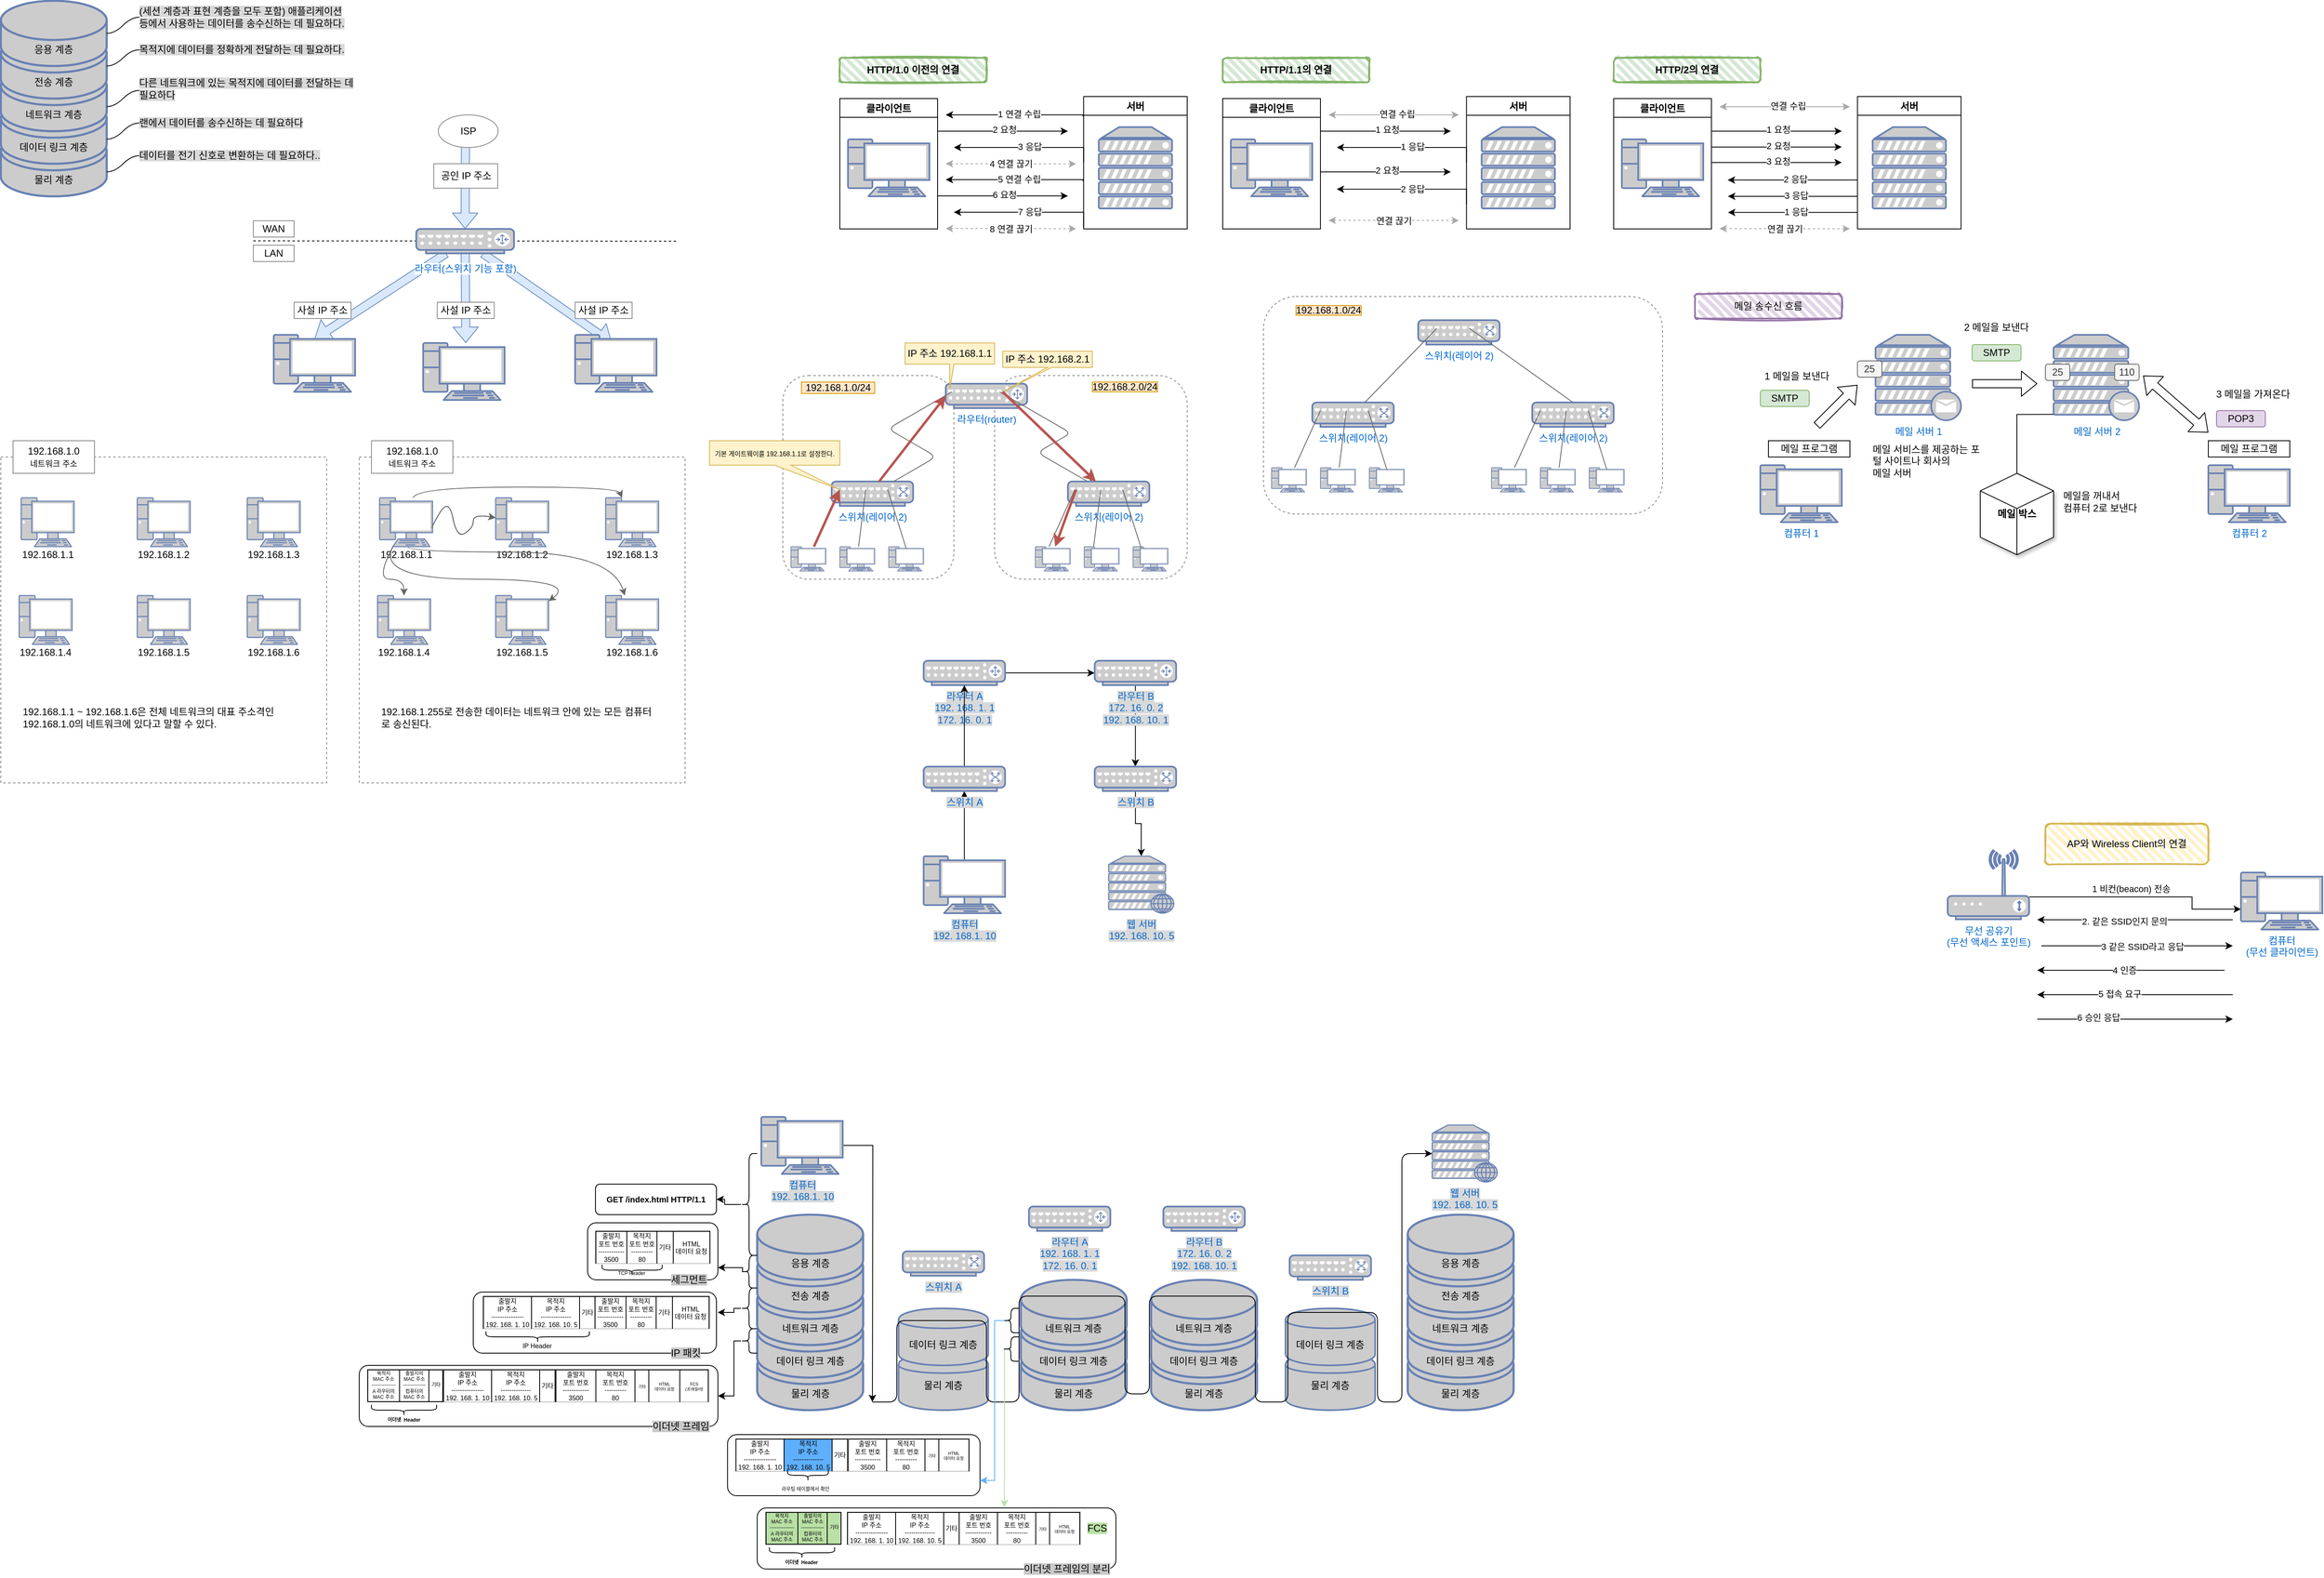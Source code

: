 <mxfile version="13.8.7" type="github">
  <diagram name="Page-1" id="822b0af5-4adb-64df-f703-e8dfc1f81529">
    <mxGraphModel dx="1038" dy="556" grid="1" gridSize="10" guides="1" tooltips="1" connect="1" arrows="1" fold="1" page="1" pageScale="1" pageWidth="3300" pageHeight="2339" background="#ffffff" math="0" shadow="0">
      <root>
        <mxCell id="0" />
        <mxCell id="1" parent="0" />
        <mxCell id="zUiLPTV-JJT3Ep0J9d8R-146" value="T" style="rounded=1;whiteSpace=wrap;html=1;strokeColor=#8A8A8A;strokeWidth=1;fillColor=#ffffff;gradientColor=none;dashed=1;" parent="1" vertex="1">
          <mxGeometry x="1240" y="480" width="236.43" height="250" as="geometry" />
        </mxCell>
        <mxCell id="zUiLPTV-JJT3Ep0J9d8R-145" value="" style="rounded=1;whiteSpace=wrap;html=1;strokeColor=#8A8A8A;strokeWidth=1;fillColor=#ffffff;gradientColor=none;dashed=1;" parent="1" vertex="1">
          <mxGeometry x="980" y="480" width="210" height="250" as="geometry" />
        </mxCell>
        <mxCell id="zUiLPTV-JJT3Ep0J9d8R-82" value="" style="whiteSpace=wrap;html=1;aspect=fixed;strokeColor=#8A8A8A;strokeWidth=1;fillColor=#ffffff;gradientColor=none;dashed=1;" parent="1" vertex="1">
          <mxGeometry x="20" y="580" width="400" height="400" as="geometry" />
        </mxCell>
        <mxCell id="zUiLPTV-JJT3Ep0J9d8R-78" value="" style="shape=flexArrow;endArrow=classic;html=1;strokeColor=#6c8ebf;fillColor=#dae8fc;entryX=0.5;entryY=0;entryDx=0;entryDy=0;entryPerimeter=0;" parent="1" source="zUiLPTV-JJT3Ep0J9d8R-10" edge="1">
          <mxGeometry width="50" height="50" relative="1" as="geometry">
            <mxPoint x="770.0" y="330" as="sourcePoint" />
            <mxPoint x="770.34" y="440" as="targetPoint" />
          </mxGeometry>
        </mxCell>
        <mxCell id="zUiLPTV-JJT3Ep0J9d8R-77" value="" style="shape=flexArrow;endArrow=classic;html=1;strokeColor=#6c8ebf;fillColor=#dae8fc;entryX=0.5;entryY=0;entryDx=0;entryDy=0;entryPerimeter=0;" parent="1" source="zUiLPTV-JJT3Ep0J9d8R-10" edge="1">
          <mxGeometry width="50" height="50" relative="1" as="geometry">
            <mxPoint x="404.76" y="325" as="sourcePoint" />
            <mxPoint x="405.1" y="435" as="targetPoint" />
          </mxGeometry>
        </mxCell>
        <mxCell id="zUiLPTV-JJT3Ep0J9d8R-72" value="" style="shape=flexArrow;endArrow=classic;html=1;strokeColor=#6c8ebf;fillColor=#dae8fc;entryX=0.5;entryY=0;entryDx=0;entryDy=0;entryPerimeter=0;" parent="1" source="zUiLPTV-JJT3Ep0J9d8R-10" edge="1">
          <mxGeometry width="50" height="50" relative="1" as="geometry">
            <mxPoint x="590.46" y="330" as="sourcePoint" />
            <mxPoint x="590.8" y="440" as="targetPoint" />
          </mxGeometry>
        </mxCell>
        <mxCell id="zUiLPTV-JJT3Ep0J9d8R-68" value="" style="shape=flexArrow;endArrow=classic;html=1;strokeColor=#6c8ebf;fillColor=#dae8fc;entryX=0.5;entryY=0;entryDx=0;entryDy=0;entryPerimeter=0;" parent="1" target="zUiLPTV-JJT3Ep0J9d8R-10" edge="1">
          <mxGeometry width="50" height="50" relative="1" as="geometry">
            <mxPoint x="590.41" y="190" as="sourcePoint" />
            <mxPoint x="590.41" y="260" as="targetPoint" />
          </mxGeometry>
        </mxCell>
        <mxCell id="zUiLPTV-JJT3Ep0J9d8R-62" value="" style="endArrow=none;dashed=1;html=1;" parent="1" edge="1">
          <mxGeometry width="50" height="50" relative="1" as="geometry">
            <mxPoint x="330" y="314.66" as="sourcePoint" />
            <mxPoint x="850" y="315" as="targetPoint" />
          </mxGeometry>
        </mxCell>
        <mxCell id="zUiLPTV-JJT3Ep0J9d8R-1" value="" style="fontColor=#0066CC;verticalAlign=top;verticalLabelPosition=bottom;labelPosition=center;align=center;html=1;outlineConnect=0;fillColor=#CCCCCC;strokeColor=#6881B3;gradientColor=none;gradientDirection=north;strokeWidth=2;shape=mxgraph.networks.storage;" parent="1" vertex="1">
          <mxGeometry x="20" y="100" width="130" height="160" as="geometry" />
        </mxCell>
        <mxCell id="zUiLPTV-JJT3Ep0J9d8R-2" value="" style="fontColor=#0066CC;verticalAlign=top;verticalLabelPosition=bottom;labelPosition=center;align=center;html=1;outlineConnect=0;fillColor=#CCCCCC;strokeColor=#6881B3;gradientColor=none;gradientDirection=north;strokeWidth=2;shape=mxgraph.networks.storage;" parent="1" vertex="1">
          <mxGeometry x="20" y="20" width="130" height="160" as="geometry" />
        </mxCell>
        <mxCell id="zUiLPTV-JJT3Ep0J9d8R-3" value="&lt;font&gt;&lt;span&gt;네트워크 계층&lt;/span&gt;&lt;/font&gt;" style="text;html=1;strokeColor=none;fillColor=none;align=center;verticalAlign=middle;whiteSpace=wrap;rounded=0;fontStyle=0" parent="1" vertex="1">
          <mxGeometry x="45" y="150" width="80" height="20" as="geometry" />
        </mxCell>
        <mxCell id="zUiLPTV-JJT3Ep0J9d8R-4" value="데이터 링크 계층" style="text;html=1;strokeColor=none;fillColor=none;align=center;verticalAlign=middle;whiteSpace=wrap;rounded=0;" parent="1" vertex="1">
          <mxGeometry x="40" y="190" width="90" height="20" as="geometry" />
        </mxCell>
        <mxCell id="zUiLPTV-JJT3Ep0J9d8R-5" value="물리 계층" style="text;html=1;strokeColor=none;fillColor=none;align=center;verticalAlign=middle;whiteSpace=wrap;rounded=0;" parent="1" vertex="1">
          <mxGeometry x="50" y="230" width="70" height="20" as="geometry" />
        </mxCell>
        <mxCell id="zUiLPTV-JJT3Ep0J9d8R-6" value="전송 계층" style="text;html=1;strokeColor=none;fillColor=none;align=center;verticalAlign=middle;whiteSpace=wrap;rounded=0;" parent="1" vertex="1">
          <mxGeometry x="50" y="110" width="70" height="20" as="geometry" />
        </mxCell>
        <mxCell id="zUiLPTV-JJT3Ep0J9d8R-10" value="&lt;p style=&quot;line-height: 0%&quot;&gt;&lt;span style=&quot;background-color: rgb(255 , 255 , 255)&quot;&gt;라우터(스위치 기능 포함)&lt;/span&gt;&lt;/p&gt;" style="fontColor=#0066CC;verticalAlign=top;verticalLabelPosition=bottom;labelPosition=center;align=center;html=1;outlineConnect=0;fillColor=#CCCCCC;strokeColor=#6881B3;gradientColor=none;gradientDirection=north;strokeWidth=2;shape=mxgraph.networks.router;" parent="1" vertex="1">
          <mxGeometry x="530" y="300" width="120" height="30" as="geometry" />
        </mxCell>
        <mxCell id="zUiLPTV-JJT3Ep0J9d8R-52" value="" style="shape=partialRectangle;html=1;whiteSpace=wrap;connectable=0;fillColor=none;top=0;left=0;bottom=0;right=0;overflow=hidden;" parent="1" vertex="1">
          <mxGeometry x="430" y="490" width="63" height="36" as="geometry" />
        </mxCell>
        <mxCell id="zUiLPTV-JJT3Ep0J9d8R-54" value="" style="shape=partialRectangle;html=1;whiteSpace=wrap;connectable=0;fillColor=none;top=0;left=0;bottom=0;right=0;overflow=hidden;" parent="1" vertex="1">
          <mxGeometry x="557" y="490" width="63" height="36" as="geometry" />
        </mxCell>
        <mxCell id="zUiLPTV-JJT3Ep0J9d8R-57" value="" style="fontColor=#0066CC;verticalAlign=top;verticalLabelPosition=bottom;labelPosition=center;align=center;html=1;outlineConnect=0;fillColor=#CCCCCC;strokeColor=#6881B3;gradientColor=none;gradientDirection=north;strokeWidth=2;shape=mxgraph.networks.pc;" parent="1" vertex="1">
          <mxGeometry x="355" y="430" width="100" height="70" as="geometry" />
        </mxCell>
        <mxCell id="zUiLPTV-JJT3Ep0J9d8R-58" value="" style="fontColor=#0066CC;verticalAlign=top;verticalLabelPosition=bottom;labelPosition=center;align=center;html=1;outlineConnect=0;fillColor=#CCCCCC;strokeColor=#6881B3;gradientColor=none;gradientDirection=north;strokeWidth=2;shape=mxgraph.networks.pc;" parent="1" vertex="1">
          <mxGeometry x="538.5" y="440" width="100" height="70" as="geometry" />
        </mxCell>
        <mxCell id="zUiLPTV-JJT3Ep0J9d8R-59" value="" style="fontColor=#0066CC;verticalAlign=top;verticalLabelPosition=bottom;labelPosition=center;align=center;html=1;outlineConnect=0;fillColor=#CCCCCC;strokeColor=#6881B3;gradientColor=none;gradientDirection=north;strokeWidth=2;shape=mxgraph.networks.pc;" parent="1" vertex="1">
          <mxGeometry x="725" y="430" width="100" height="70" as="geometry" />
        </mxCell>
        <mxCell id="zUiLPTV-JJT3Ep0J9d8R-60" value="ISP" style="ellipse;whiteSpace=wrap;html=1;strokeWidth=1;fillColor=#ffffff;gradientColor=none;strokeColor=#8A8A8A;" parent="1" vertex="1">
          <mxGeometry x="557" y="160" width="73.5" height="40" as="geometry" />
        </mxCell>
        <mxCell id="zUiLPTV-JJT3Ep0J9d8R-61" value="공인 IP 주소" style="rounded=0;whiteSpace=wrap;html=1;strokeColor=#8A8A8A;strokeWidth=1;fillColor=#ffffff;gradientColor=none;" parent="1" vertex="1">
          <mxGeometry x="551.5" y="220" width="78.5" height="30" as="geometry" />
        </mxCell>
        <mxCell id="zUiLPTV-JJT3Ep0J9d8R-63" value="WAN" style="rounded=0;whiteSpace=wrap;html=1;strokeColor=#8A8A8A;strokeWidth=1;fillColor=#ffffff;gradientColor=none;" parent="1" vertex="1">
          <mxGeometry x="330" y="290" width="50" height="20" as="geometry" />
        </mxCell>
        <mxCell id="zUiLPTV-JJT3Ep0J9d8R-65" value="사설 IP 주소" style="rounded=0;whiteSpace=wrap;html=1;strokeColor=#8A8A8A;strokeWidth=1;fillColor=#ffffff;gradientColor=none;" parent="1" vertex="1">
          <mxGeometry x="380" y="390" width="70" height="20" as="geometry" />
        </mxCell>
        <mxCell id="zUiLPTV-JJT3Ep0J9d8R-69" value="LAN" style="rounded=0;whiteSpace=wrap;html=1;strokeColor=#8A8A8A;strokeWidth=1;fillColor=#ffffff;gradientColor=none;" parent="1" vertex="1">
          <mxGeometry x="330" y="320" width="50" height="20" as="geometry" />
        </mxCell>
        <mxCell id="zUiLPTV-JJT3Ep0J9d8R-71" value="사설 IP 주소" style="rounded=0;whiteSpace=wrap;html=1;strokeColor=#8A8A8A;strokeWidth=1;fillColor=#ffffff;gradientColor=none;" parent="1" vertex="1">
          <mxGeometry x="725" y="390" width="70" height="20" as="geometry" />
        </mxCell>
        <mxCell id="zUiLPTV-JJT3Ep0J9d8R-70" value="사설 IP 주소" style="rounded=0;whiteSpace=wrap;html=1;strokeColor=#8A8A8A;strokeWidth=1;fillColor=#ffffff;gradientColor=none;" parent="1" vertex="1">
          <mxGeometry x="555.75" y="390" width="70" height="20" as="geometry" />
        </mxCell>
        <mxCell id="zUiLPTV-JJT3Ep0J9d8R-80" value="&lt;div&gt;192.168.1.0&lt;/div&gt;&lt;div&gt;&lt;font style=&quot;font-size: 10px&quot;&gt;네트워크 주소&lt;/font&gt;&lt;br&gt;&lt;/div&gt;" style="rounded=0;whiteSpace=wrap;html=1;strokeColor=#8A8A8A;strokeWidth=1;fillColor=#ffffff;gradientColor=none;" parent="1" vertex="1">
          <mxGeometry x="35" y="560" width="100" height="40" as="geometry" />
        </mxCell>
        <mxCell id="zUiLPTV-JJT3Ep0J9d8R-81" value="" style="fontColor=#0066CC;verticalAlign=top;verticalLabelPosition=bottom;labelPosition=center;align=center;html=1;outlineConnect=0;fillColor=#CCCCCC;strokeColor=#6881B3;gradientColor=none;gradientDirection=north;strokeWidth=2;shape=mxgraph.networks.pc;" parent="1" vertex="1">
          <mxGeometry x="45" y="630" width="65" height="60" as="geometry" />
        </mxCell>
        <mxCell id="zUiLPTV-JJT3Ep0J9d8R-88" value="192.168.1.1" style="text;html=1;strokeColor=none;fillColor=none;align=center;verticalAlign=middle;whiteSpace=wrap;rounded=0;dashed=1;" parent="1" vertex="1">
          <mxGeometry x="37.5" y="690" width="80" height="20" as="geometry" />
        </mxCell>
        <mxCell id="zUiLPTV-JJT3Ep0J9d8R-89" value="" style="fontColor=#0066CC;verticalAlign=top;verticalLabelPosition=bottom;labelPosition=center;align=center;html=1;outlineConnect=0;fillColor=#CCCCCC;strokeColor=#6881B3;gradientColor=none;gradientDirection=north;strokeWidth=2;shape=mxgraph.networks.pc;" parent="1" vertex="1">
          <mxGeometry x="187.5" y="630" width="65" height="60" as="geometry" />
        </mxCell>
        <mxCell id="zUiLPTV-JJT3Ep0J9d8R-90" value="192.168.1.2" style="text;html=1;strokeColor=none;fillColor=none;align=center;verticalAlign=middle;whiteSpace=wrap;rounded=0;dashed=1;" parent="1" vertex="1">
          <mxGeometry x="180" y="690" width="80" height="20" as="geometry" />
        </mxCell>
        <mxCell id="zUiLPTV-JJT3Ep0J9d8R-91" value="" style="fontColor=#0066CC;verticalAlign=top;verticalLabelPosition=bottom;labelPosition=center;align=center;html=1;outlineConnect=0;fillColor=#CCCCCC;strokeColor=#6881B3;gradientColor=none;gradientDirection=north;strokeWidth=2;shape=mxgraph.networks.pc;" parent="1" vertex="1">
          <mxGeometry x="322.5" y="630" width="65" height="60" as="geometry" />
        </mxCell>
        <mxCell id="zUiLPTV-JJT3Ep0J9d8R-92" value="192.168.1.3" style="text;html=1;strokeColor=none;fillColor=none;align=center;verticalAlign=middle;whiteSpace=wrap;rounded=0;dashed=1;" parent="1" vertex="1">
          <mxGeometry x="315" y="690" width="80" height="20" as="geometry" />
        </mxCell>
        <mxCell id="zUiLPTV-JJT3Ep0J9d8R-93" value="" style="fontColor=#0066CC;verticalAlign=top;verticalLabelPosition=bottom;labelPosition=center;align=center;html=1;outlineConnect=0;fillColor=#CCCCCC;strokeColor=#6881B3;gradientColor=none;gradientDirection=north;strokeWidth=2;shape=mxgraph.networks.pc;" parent="1" vertex="1">
          <mxGeometry x="42.5" y="750" width="65" height="60" as="geometry" />
        </mxCell>
        <mxCell id="zUiLPTV-JJT3Ep0J9d8R-94" value="192.168.1.4" style="text;html=1;strokeColor=none;fillColor=none;align=center;verticalAlign=middle;whiteSpace=wrap;rounded=0;dashed=1;" parent="1" vertex="1">
          <mxGeometry x="35" y="810" width="80" height="20" as="geometry" />
        </mxCell>
        <mxCell id="zUiLPTV-JJT3Ep0J9d8R-95" value="" style="fontColor=#0066CC;verticalAlign=top;verticalLabelPosition=bottom;labelPosition=center;align=center;html=1;outlineConnect=0;fillColor=#CCCCCC;strokeColor=#6881B3;gradientColor=none;gradientDirection=north;strokeWidth=2;shape=mxgraph.networks.pc;" parent="1" vertex="1">
          <mxGeometry x="187.5" y="750" width="65" height="60" as="geometry" />
        </mxCell>
        <mxCell id="zUiLPTV-JJT3Ep0J9d8R-96" value="192.168.1.5" style="text;html=1;strokeColor=none;fillColor=none;align=center;verticalAlign=middle;whiteSpace=wrap;rounded=0;dashed=1;" parent="1" vertex="1">
          <mxGeometry x="180" y="810" width="80" height="20" as="geometry" />
        </mxCell>
        <mxCell id="zUiLPTV-JJT3Ep0J9d8R-97" value="" style="fontColor=#0066CC;verticalAlign=top;verticalLabelPosition=bottom;labelPosition=center;align=center;html=1;outlineConnect=0;fillColor=#CCCCCC;strokeColor=#6881B3;gradientColor=none;gradientDirection=north;strokeWidth=2;shape=mxgraph.networks.pc;" parent="1" vertex="1">
          <mxGeometry x="322.5" y="750" width="65" height="60" as="geometry" />
        </mxCell>
        <mxCell id="zUiLPTV-JJT3Ep0J9d8R-98" value="192.168.1.6" style="text;html=1;strokeColor=none;fillColor=none;align=center;verticalAlign=middle;whiteSpace=wrap;rounded=0;dashed=1;" parent="1" vertex="1">
          <mxGeometry x="315" y="810" width="80" height="20" as="geometry" />
        </mxCell>
        <mxCell id="zUiLPTV-JJT3Ep0J9d8R-99" value="&lt;div align=&quot;left&quot;&gt;192.168.1.1 ~ 192.168.1.6은 전체 네트워크의 대표 주소격인 192.168.1.0의 네트워크에 있다고 말할 수 있다. &lt;/div&gt;" style="text;html=1;strokeColor=none;fillColor=none;align=left;verticalAlign=middle;whiteSpace=wrap;rounded=0;dashed=1;" parent="1" vertex="1">
          <mxGeometry x="45" y="870" width="335" height="60" as="geometry" />
        </mxCell>
        <mxCell id="zUiLPTV-JJT3Ep0J9d8R-100" value="" style="whiteSpace=wrap;html=1;aspect=fixed;strokeColor=#8A8A8A;strokeWidth=1;fillColor=#ffffff;gradientColor=none;dashed=1;" parent="1" vertex="1">
          <mxGeometry x="460" y="580" width="400" height="400" as="geometry" />
        </mxCell>
        <mxCell id="zUiLPTV-JJT3Ep0J9d8R-101" value="&lt;div&gt;192.168.1.0&lt;/div&gt;&lt;div&gt;&lt;font style=&quot;font-size: 10px&quot;&gt;네트워크 주소&lt;/font&gt;&lt;br&gt;&lt;/div&gt;" style="rounded=0;whiteSpace=wrap;html=1;strokeColor=#8A8A8A;strokeWidth=1;fillColor=#ffffff;gradientColor=none;" parent="1" vertex="1">
          <mxGeometry x="475" y="560" width="100" height="40" as="geometry" />
        </mxCell>
        <mxCell id="zUiLPTV-JJT3Ep0J9d8R-102" value="" style="fontColor=#0066CC;verticalAlign=top;verticalLabelPosition=bottom;labelPosition=center;align=center;html=1;outlineConnect=0;fillColor=#CCCCCC;strokeColor=#6881B3;gradientColor=none;gradientDirection=north;strokeWidth=2;shape=mxgraph.networks.pc;" parent="1" vertex="1">
          <mxGeometry x="485" y="630" width="65" height="60" as="geometry" />
        </mxCell>
        <mxCell id="zUiLPTV-JJT3Ep0J9d8R-103" value="192.168.1.1" style="text;html=1;strokeColor=none;fillColor=none;align=center;verticalAlign=middle;whiteSpace=wrap;rounded=0;dashed=1;" parent="1" vertex="1">
          <mxGeometry x="477.5" y="690" width="80" height="20" as="geometry" />
        </mxCell>
        <mxCell id="zUiLPTV-JJT3Ep0J9d8R-104" value="" style="fontColor=#0066CC;verticalAlign=top;verticalLabelPosition=bottom;labelPosition=center;align=center;html=1;outlineConnect=0;fillColor=#CCCCCC;strokeColor=#6881B3;gradientColor=none;gradientDirection=north;strokeWidth=2;shape=mxgraph.networks.pc;" parent="1" vertex="1">
          <mxGeometry x="627.5" y="630" width="65" height="60" as="geometry" />
        </mxCell>
        <mxCell id="zUiLPTV-JJT3Ep0J9d8R-105" value="192.168.1.2" style="text;html=1;strokeColor=none;fillColor=none;align=center;verticalAlign=middle;whiteSpace=wrap;rounded=0;dashed=1;" parent="1" vertex="1">
          <mxGeometry x="620" y="690" width="80" height="20" as="geometry" />
        </mxCell>
        <mxCell id="zUiLPTV-JJT3Ep0J9d8R-106" value="" style="fontColor=#0066CC;verticalAlign=top;verticalLabelPosition=bottom;labelPosition=center;align=center;html=1;outlineConnect=0;fillColor=#CCCCCC;strokeColor=#6881B3;gradientColor=none;gradientDirection=north;strokeWidth=2;shape=mxgraph.networks.pc;" parent="1" vertex="1">
          <mxGeometry x="762.5" y="630" width="65" height="60" as="geometry" />
        </mxCell>
        <mxCell id="zUiLPTV-JJT3Ep0J9d8R-107" value="192.168.1.3" style="text;html=1;strokeColor=none;fillColor=none;align=center;verticalAlign=middle;whiteSpace=wrap;rounded=0;dashed=1;" parent="1" vertex="1">
          <mxGeometry x="755" y="690" width="80" height="20" as="geometry" />
        </mxCell>
        <mxCell id="zUiLPTV-JJT3Ep0J9d8R-108" value="" style="fontColor=#0066CC;verticalAlign=top;verticalLabelPosition=bottom;labelPosition=center;align=center;html=1;outlineConnect=0;fillColor=#CCCCCC;strokeColor=#6881B3;gradientColor=none;gradientDirection=north;strokeWidth=2;shape=mxgraph.networks.pc;" parent="1" vertex="1">
          <mxGeometry x="482.5" y="750" width="65" height="60" as="geometry" />
        </mxCell>
        <mxCell id="zUiLPTV-JJT3Ep0J9d8R-109" value="192.168.1.4" style="text;html=1;strokeColor=none;fillColor=none;align=center;verticalAlign=middle;whiteSpace=wrap;rounded=0;dashed=1;" parent="1" vertex="1">
          <mxGeometry x="475" y="810" width="80" height="20" as="geometry" />
        </mxCell>
        <mxCell id="zUiLPTV-JJT3Ep0J9d8R-110" value="" style="fontColor=#0066CC;verticalAlign=top;verticalLabelPosition=bottom;labelPosition=center;align=center;html=1;outlineConnect=0;fillColor=#CCCCCC;strokeColor=#6881B3;gradientColor=none;gradientDirection=north;strokeWidth=2;shape=mxgraph.networks.pc;" parent="1" vertex="1">
          <mxGeometry x="627.5" y="750" width="65" height="60" as="geometry" />
        </mxCell>
        <mxCell id="zUiLPTV-JJT3Ep0J9d8R-111" value="192.168.1.5" style="text;html=1;strokeColor=none;fillColor=none;align=center;verticalAlign=middle;whiteSpace=wrap;rounded=0;dashed=1;" parent="1" vertex="1">
          <mxGeometry x="620" y="810" width="80" height="20" as="geometry" />
        </mxCell>
        <mxCell id="zUiLPTV-JJT3Ep0J9d8R-112" value="" style="fontColor=#0066CC;verticalAlign=top;verticalLabelPosition=bottom;labelPosition=center;align=center;html=1;outlineConnect=0;fillColor=#CCCCCC;strokeColor=#6881B3;gradientColor=none;gradientDirection=north;strokeWidth=2;shape=mxgraph.networks.pc;" parent="1" vertex="1">
          <mxGeometry x="762.5" y="750" width="65" height="60" as="geometry" />
        </mxCell>
        <mxCell id="zUiLPTV-JJT3Ep0J9d8R-113" value="192.168.1.6" style="text;html=1;strokeColor=none;fillColor=none;align=center;verticalAlign=middle;whiteSpace=wrap;rounded=0;dashed=1;" parent="1" vertex="1">
          <mxGeometry x="755" y="810" width="80" height="20" as="geometry" />
        </mxCell>
        <mxCell id="zUiLPTV-JJT3Ep0J9d8R-114" value="&lt;div align=&quot;left&quot;&gt;192.168.1.255로 전송한 데이터는 네트워크 안에 있는 모든 컴퓨터로 송신된다. &lt;br&gt;&lt;/div&gt;" style="text;html=1;strokeColor=none;fillColor=none;align=left;verticalAlign=middle;whiteSpace=wrap;rounded=0;dashed=1;" parent="1" vertex="1">
          <mxGeometry x="485" y="870" width="335" height="60" as="geometry" />
        </mxCell>
        <mxCell id="zUiLPTV-JJT3Ep0J9d8R-115" value="" style="curved=1;endArrow=classic;html=1;strokeColor=#666666;" parent="1" source="zUiLPTV-JJT3Ep0J9d8R-102" target="zUiLPTV-JJT3Ep0J9d8R-108" edge="1">
          <mxGeometry width="50" height="50" relative="1" as="geometry">
            <mxPoint x="590" y="800" as="sourcePoint" />
            <mxPoint x="640" y="750" as="targetPoint" />
            <Array as="points">
              <mxPoint x="480" y="730" />
              <mxPoint x="515" y="730" />
            </Array>
          </mxGeometry>
        </mxCell>
        <mxCell id="zUiLPTV-JJT3Ep0J9d8R-116" value="" style="curved=1;endArrow=classic;html=1;strokeColor=#666666;" parent="1" source="zUiLPTV-JJT3Ep0J9d8R-102" target="zUiLPTV-JJT3Ep0J9d8R-110" edge="1">
          <mxGeometry width="50" height="50" relative="1" as="geometry">
            <mxPoint x="505" y="710" as="sourcePoint" />
            <mxPoint x="515" y="750" as="targetPoint" />
            <Array as="points">
              <mxPoint x="480" y="730" />
              <mxPoint x="730" y="730" />
            </Array>
          </mxGeometry>
        </mxCell>
        <mxCell id="zUiLPTV-JJT3Ep0J9d8R-117" value="" style="curved=1;endArrow=classic;html=1;strokeColor=#666666;" parent="1" source="zUiLPTV-JJT3Ep0J9d8R-102" target="zUiLPTV-JJT3Ep0J9d8R-112" edge="1">
          <mxGeometry width="50" height="50" relative="1" as="geometry">
            <mxPoint x="567.58" y="676.54" as="sourcePoint" />
            <mxPoint x="732.5" y="723.466" as="targetPoint" />
            <Array as="points">
              <mxPoint x="520" y="696.68" />
              <mxPoint x="770" y="696.68" />
            </Array>
          </mxGeometry>
        </mxCell>
        <mxCell id="zUiLPTV-JJT3Ep0J9d8R-118" value="" style="curved=1;endArrow=classic;html=1;strokeColor=#666666;" parent="1" source="zUiLPTV-JJT3Ep0J9d8R-102" target="zUiLPTV-JJT3Ep0J9d8R-104" edge="1">
          <mxGeometry width="50" height="50" relative="1" as="geometry">
            <mxPoint x="547.505" y="660" as="sourcePoint" />
            <mxPoint x="813.959" y="720" as="targetPoint" />
            <Array as="points">
              <mxPoint x="547.96" y="666.68" />
              <mxPoint x="570" y="630" />
              <mxPoint x="580" y="680" />
              <mxPoint x="600" y="667" />
              <mxPoint x="600" y="650" />
            </Array>
          </mxGeometry>
        </mxCell>
        <mxCell id="zUiLPTV-JJT3Ep0J9d8R-120" value="" style="curved=1;endArrow=classic;html=1;strokeColor=#666666;" parent="1" edge="1">
          <mxGeometry width="50" height="50" relative="1" as="geometry">
            <mxPoint x="550" y="667.127" as="sourcePoint" />
            <mxPoint x="627.5" y="654.583" as="targetPoint" />
            <Array as="points">
              <mxPoint x="547.96" y="666.68" />
              <mxPoint x="570" y="630" />
              <mxPoint x="580" y="680" />
              <mxPoint x="600" y="667" />
              <mxPoint x="600" y="650" />
            </Array>
          </mxGeometry>
        </mxCell>
        <mxCell id="zUiLPTV-JJT3Ep0J9d8R-121" value="" style="curved=1;endArrow=classic;html=1;strokeColor=#666666;" parent="1" source="zUiLPTV-JJT3Ep0J9d8R-102" target="zUiLPTV-JJT3Ep0J9d8R-106" edge="1">
          <mxGeometry width="50" height="50" relative="1" as="geometry">
            <mxPoint x="526.775" y="610" as="sourcePoint" />
            <mxPoint x="793.229" y="670" as="targetPoint" />
            <Array as="points">
              <mxPoint x="530" y="617" />
              <mxPoint x="777.23" y="616.68" />
            </Array>
          </mxGeometry>
        </mxCell>
        <mxCell id="zUiLPTV-JJT3Ep0J9d8R-123" value="라우터(router)" style="fontColor=#0066CC;verticalAlign=top;verticalLabelPosition=bottom;labelPosition=center;align=center;html=1;outlineConnect=0;fillColor=#CCCCCC;strokeColor=#6881B3;gradientColor=none;gradientDirection=north;strokeWidth=2;shape=mxgraph.networks.router;" parent="1" vertex="1">
          <mxGeometry x="1180" y="490" width="100" height="30" as="geometry" />
        </mxCell>
        <mxCell id="zUiLPTV-JJT3Ep0J9d8R-124" value="스위치(레이어 2)" style="fontColor=#0066CC;verticalAlign=top;verticalLabelPosition=bottom;labelPosition=center;align=center;html=1;outlineConnect=0;fillColor=#CCCCCC;strokeColor=#6881B3;gradientColor=none;gradientDirection=north;strokeWidth=2;shape=mxgraph.networks.switch;" parent="1" vertex="1">
          <mxGeometry x="1040" y="610" width="100" height="30" as="geometry" />
        </mxCell>
        <mxCell id="zUiLPTV-JJT3Ep0J9d8R-125" value="스위치(레이어 2)" style="fontColor=#0066CC;verticalAlign=top;verticalLabelPosition=bottom;labelPosition=center;align=center;html=1;outlineConnect=0;fillColor=#CCCCCC;strokeColor=#6881B3;gradientColor=none;gradientDirection=north;strokeWidth=2;shape=mxgraph.networks.switch;" parent="1" vertex="1">
          <mxGeometry x="1330" y="610" width="100" height="30" as="geometry" />
        </mxCell>
        <mxCell id="zUiLPTV-JJT3Ep0J9d8R-127" value="" style="endArrow=none;html=1;strokeColor=#666666;endFill=0;edgeStyle=isometricEdgeStyle;entryX=0.059;entryY=0.638;entryDx=0;entryDy=0;entryPerimeter=0;elbow=vertical;" parent="1" source="zUiLPTV-JJT3Ep0J9d8R-125" edge="1">
          <mxGeometry width="50" height="50" relative="1" as="geometry">
            <mxPoint x="1150" y="600.86" as="sourcePoint" />
            <mxPoint x="1245.9" y="500" as="targetPoint" />
          </mxGeometry>
        </mxCell>
        <mxCell id="zUiLPTV-JJT3Ep0J9d8R-128" value="" style="endArrow=none;html=1;strokeColor=#666666;endFill=0;edgeStyle=isometricEdgeStyle;entryX=0.059;entryY=0.638;entryDx=0;entryDy=0;entryPerimeter=0;" parent="1" source="zUiLPTV-JJT3Ep0J9d8R-124" edge="1">
          <mxGeometry width="50" height="50" relative="1" as="geometry">
            <mxPoint x="1347.691" y="610" as="sourcePoint" />
            <mxPoint x="1187.61" y="500" as="targetPoint" />
          </mxGeometry>
        </mxCell>
        <mxCell id="zUiLPTV-JJT3Ep0J9d8R-129" value="192.168.1.0/24" style="text;html=1;strokeColor=#d79b00;fillColor=#ffe6cc;align=center;verticalAlign=middle;whiteSpace=wrap;rounded=0;" parent="1" vertex="1">
          <mxGeometry x="1002.86" y="488" width="90" height="14" as="geometry" />
        </mxCell>
        <mxCell id="zUiLPTV-JJT3Ep0J9d8R-130" value="192.168.2.0/24" style="text;html=1;strokeColor=#d79b00;fillColor=#ffe6cc;align=center;verticalAlign=middle;whiteSpace=wrap;rounded=0;" parent="1" vertex="1">
          <mxGeometry x="1360" y="488" width="80" height="12" as="geometry" />
        </mxCell>
        <mxCell id="zUiLPTV-JJT3Ep0J9d8R-131" value="" style="fontColor=#0066CC;verticalAlign=top;verticalLabelPosition=bottom;labelPosition=center;align=center;html=1;outlineConnect=0;fillColor=#CCCCCC;strokeColor=#6881B3;gradientColor=none;gradientDirection=north;strokeWidth=2;shape=mxgraph.networks.pc;" parent="1" vertex="1">
          <mxGeometry x="990" y="690" width="42.86" height="30" as="geometry" />
        </mxCell>
        <mxCell id="zUiLPTV-JJT3Ep0J9d8R-132" value="" style="fontColor=#0066CC;verticalAlign=top;verticalLabelPosition=bottom;labelPosition=center;align=center;html=1;outlineConnect=0;fillColor=#CCCCCC;strokeColor=#6881B3;gradientColor=none;gradientDirection=north;strokeWidth=2;shape=mxgraph.networks.pc;" parent="1" vertex="1">
          <mxGeometry x="1050" y="690" width="42.86" height="30" as="geometry" />
        </mxCell>
        <mxCell id="zUiLPTV-JJT3Ep0J9d8R-133" value="" style="fontColor=#0066CC;verticalAlign=top;verticalLabelPosition=bottom;labelPosition=center;align=center;html=1;outlineConnect=0;fillColor=#CCCCCC;strokeColor=#6881B3;gradientColor=none;gradientDirection=north;strokeWidth=2;shape=mxgraph.networks.pc;" parent="1" vertex="1">
          <mxGeometry x="1110" y="690" width="42.86" height="30" as="geometry" />
        </mxCell>
        <mxCell id="zUiLPTV-JJT3Ep0J9d8R-134" value="" style="fontColor=#0066CC;verticalAlign=top;verticalLabelPosition=bottom;labelPosition=center;align=center;html=1;outlineConnect=0;fillColor=#CCCCCC;strokeColor=#6881B3;gradientColor=none;gradientDirection=north;strokeWidth=2;shape=mxgraph.networks.pc;" parent="1" vertex="1">
          <mxGeometry x="1290.0" y="690" width="42.86" height="30" as="geometry" />
        </mxCell>
        <mxCell id="zUiLPTV-JJT3Ep0J9d8R-135" value="" style="fontColor=#0066CC;verticalAlign=top;verticalLabelPosition=bottom;labelPosition=center;align=center;html=1;outlineConnect=0;fillColor=#CCCCCC;strokeColor=#6881B3;gradientColor=none;gradientDirection=north;strokeWidth=2;shape=mxgraph.networks.pc;" parent="1" vertex="1">
          <mxGeometry x="1350.0" y="690" width="42.86" height="30" as="geometry" />
        </mxCell>
        <mxCell id="zUiLPTV-JJT3Ep0J9d8R-136" value="" style="fontColor=#0066CC;verticalAlign=top;verticalLabelPosition=bottom;labelPosition=center;align=center;html=1;outlineConnect=0;fillColor=#CCCCCC;strokeColor=#6881B3;gradientColor=none;gradientDirection=north;strokeWidth=2;shape=mxgraph.networks.pc;" parent="1" vertex="1">
          <mxGeometry x="1410.0" y="690" width="42.86" height="30" as="geometry" />
        </mxCell>
        <mxCell id="zUiLPTV-JJT3Ep0J9d8R-137" value="" style="endArrow=none;html=1;strokeColor=#666666;" parent="1" source="zUiLPTV-JJT3Ep0J9d8R-131" edge="1">
          <mxGeometry width="50" height="50" relative="1" as="geometry">
            <mxPoint x="1000" y="670" as="sourcePoint" />
            <mxPoint x="1050" y="620" as="targetPoint" />
          </mxGeometry>
        </mxCell>
        <mxCell id="zUiLPTV-JJT3Ep0J9d8R-138" value="" style="endArrow=none;html=1;strokeColor=#666666;" parent="1" edge="1">
          <mxGeometry width="50" height="50" relative="1" as="geometry">
            <mxPoint x="1073" y="690" as="sourcePoint" />
            <mxPoint x="1081.76" y="620" as="targetPoint" />
          </mxGeometry>
        </mxCell>
        <mxCell id="zUiLPTV-JJT3Ep0J9d8R-139" value="" style="endArrow=none;html=1;strokeColor=#666666;exitX=0.5;exitY=0.07;exitDx=0;exitDy=0;exitPerimeter=0;" parent="1" source="zUiLPTV-JJT3Ep0J9d8R-133" edge="1">
          <mxGeometry width="50" height="50" relative="1" as="geometry">
            <mxPoint x="1100" y="690" as="sourcePoint" />
            <mxPoint x="1108.76" y="620" as="targetPoint" />
          </mxGeometry>
        </mxCell>
        <mxCell id="zUiLPTV-JJT3Ep0J9d8R-141" value="" style="endArrow=none;html=1;strokeColor=#666666;" parent="1" edge="1">
          <mxGeometry width="50" height="50" relative="1" as="geometry">
            <mxPoint x="1306.806" y="690" as="sourcePoint" />
            <mxPoint x="1338.57" y="620" as="targetPoint" />
          </mxGeometry>
        </mxCell>
        <mxCell id="zUiLPTV-JJT3Ep0J9d8R-142" value="" style="endArrow=none;html=1;strokeColor=#666666;" parent="1" edge="1">
          <mxGeometry width="50" height="50" relative="1" as="geometry">
            <mxPoint x="1361.57" y="690" as="sourcePoint" />
            <mxPoint x="1370.33" y="620" as="targetPoint" />
          </mxGeometry>
        </mxCell>
        <mxCell id="zUiLPTV-JJT3Ep0J9d8R-143" value="" style="endArrow=none;html=1;strokeColor=#666666;exitX=0.5;exitY=0.07;exitDx=0;exitDy=0;exitPerimeter=0;" parent="1" edge="1">
          <mxGeometry width="50" height="50" relative="1" as="geometry">
            <mxPoint x="1420" y="692.1" as="sourcePoint" />
            <mxPoint x="1397.33" y="620" as="targetPoint" />
          </mxGeometry>
        </mxCell>
        <mxCell id="zUiLPTV-JJT3Ep0J9d8R-149" value="" style="rounded=1;whiteSpace=wrap;html=1;strokeColor=#8A8A8A;strokeWidth=1;fillColor=#ffffff;gradientColor=none;dashed=1;" parent="1" vertex="1">
          <mxGeometry x="1570" y="383" width="490" height="267" as="geometry" />
        </mxCell>
        <mxCell id="zUiLPTV-JJT3Ep0J9d8R-150" value="스위치(레이어 2)" style="fontColor=#0066CC;verticalAlign=top;verticalLabelPosition=bottom;labelPosition=center;align=center;html=1;outlineConnect=0;fillColor=#CCCCCC;strokeColor=#6881B3;gradientColor=none;gradientDirection=north;strokeWidth=2;shape=mxgraph.networks.switch;" parent="1" vertex="1">
          <mxGeometry x="1630" y="513" width="100" height="30" as="geometry" />
        </mxCell>
        <mxCell id="zUiLPTV-JJT3Ep0J9d8R-151" value="" style="fontColor=#0066CC;verticalAlign=top;verticalLabelPosition=bottom;labelPosition=center;align=center;html=1;outlineConnect=0;fillColor=#CCCCCC;strokeColor=#6881B3;gradientColor=none;gradientDirection=north;strokeWidth=2;shape=mxgraph.networks.pc;" parent="1" vertex="1">
          <mxGeometry x="1580" y="593" width="42.86" height="30" as="geometry" />
        </mxCell>
        <mxCell id="zUiLPTV-JJT3Ep0J9d8R-152" value="" style="fontColor=#0066CC;verticalAlign=top;verticalLabelPosition=bottom;labelPosition=center;align=center;html=1;outlineConnect=0;fillColor=#CCCCCC;strokeColor=#6881B3;gradientColor=none;gradientDirection=north;strokeWidth=2;shape=mxgraph.networks.pc;" parent="1" vertex="1">
          <mxGeometry x="1640" y="593" width="42.86" height="30" as="geometry" />
        </mxCell>
        <mxCell id="zUiLPTV-JJT3Ep0J9d8R-153" value="" style="fontColor=#0066CC;verticalAlign=top;verticalLabelPosition=bottom;labelPosition=center;align=center;html=1;outlineConnect=0;fillColor=#CCCCCC;strokeColor=#6881B3;gradientColor=none;gradientDirection=north;strokeWidth=2;shape=mxgraph.networks.pc;" parent="1" vertex="1">
          <mxGeometry x="1700" y="593" width="42.86" height="30" as="geometry" />
        </mxCell>
        <mxCell id="zUiLPTV-JJT3Ep0J9d8R-154" value="" style="endArrow=none;html=1;strokeColor=#666666;" parent="1" source="zUiLPTV-JJT3Ep0J9d8R-151" edge="1">
          <mxGeometry width="50" height="50" relative="1" as="geometry">
            <mxPoint x="1590" y="573" as="sourcePoint" />
            <mxPoint x="1640" y="523" as="targetPoint" />
          </mxGeometry>
        </mxCell>
        <mxCell id="zUiLPTV-JJT3Ep0J9d8R-155" value="" style="endArrow=none;html=1;strokeColor=#666666;" parent="1" edge="1">
          <mxGeometry width="50" height="50" relative="1" as="geometry">
            <mxPoint x="1663" y="593" as="sourcePoint" />
            <mxPoint x="1671.76" y="523" as="targetPoint" />
          </mxGeometry>
        </mxCell>
        <mxCell id="zUiLPTV-JJT3Ep0J9d8R-156" value="" style="endArrow=none;html=1;strokeColor=#666666;exitX=0.5;exitY=0.07;exitDx=0;exitDy=0;exitPerimeter=0;" parent="1" source="zUiLPTV-JJT3Ep0J9d8R-153" edge="1">
          <mxGeometry width="50" height="50" relative="1" as="geometry">
            <mxPoint x="1690" y="593" as="sourcePoint" />
            <mxPoint x="1698.76" y="523" as="targetPoint" />
          </mxGeometry>
        </mxCell>
        <mxCell id="zUiLPTV-JJT3Ep0J9d8R-157" value="스위치(레이어 2)" style="fontColor=#0066CC;verticalAlign=top;verticalLabelPosition=bottom;labelPosition=center;align=center;html=1;outlineConnect=0;fillColor=#CCCCCC;strokeColor=#6881B3;gradientColor=none;gradientDirection=north;strokeWidth=2;shape=mxgraph.networks.switch;" parent="1" vertex="1">
          <mxGeometry x="1760" y="412" width="100" height="30" as="geometry" />
        </mxCell>
        <mxCell id="zUiLPTV-JJT3Ep0J9d8R-158" value="스위치(레이어 2)" style="fontColor=#0066CC;verticalAlign=top;verticalLabelPosition=bottom;labelPosition=center;align=center;html=1;outlineConnect=0;fillColor=#CCCCCC;strokeColor=#6881B3;gradientColor=none;gradientDirection=north;strokeWidth=2;shape=mxgraph.networks.switch;" parent="1" vertex="1">
          <mxGeometry x="1900" y="513" width="100" height="30" as="geometry" />
        </mxCell>
        <mxCell id="zUiLPTV-JJT3Ep0J9d8R-159" value="" style="fontColor=#0066CC;verticalAlign=top;verticalLabelPosition=bottom;labelPosition=center;align=center;html=1;outlineConnect=0;fillColor=#CCCCCC;strokeColor=#6881B3;gradientColor=none;gradientDirection=north;strokeWidth=2;shape=mxgraph.networks.pc;" parent="1" vertex="1">
          <mxGeometry x="1850" y="593" width="42.86" height="30" as="geometry" />
        </mxCell>
        <mxCell id="zUiLPTV-JJT3Ep0J9d8R-160" value="" style="fontColor=#0066CC;verticalAlign=top;verticalLabelPosition=bottom;labelPosition=center;align=center;html=1;outlineConnect=0;fillColor=#CCCCCC;strokeColor=#6881B3;gradientColor=none;gradientDirection=north;strokeWidth=2;shape=mxgraph.networks.pc;" parent="1" vertex="1">
          <mxGeometry x="1910" y="593" width="42.86" height="30" as="geometry" />
        </mxCell>
        <mxCell id="zUiLPTV-JJT3Ep0J9d8R-161" value="" style="fontColor=#0066CC;verticalAlign=top;verticalLabelPosition=bottom;labelPosition=center;align=center;html=1;outlineConnect=0;fillColor=#CCCCCC;strokeColor=#6881B3;gradientColor=none;gradientDirection=north;strokeWidth=2;shape=mxgraph.networks.pc;" parent="1" vertex="1">
          <mxGeometry x="1970" y="593" width="42.86" height="30" as="geometry" />
        </mxCell>
        <mxCell id="zUiLPTV-JJT3Ep0J9d8R-162" value="" style="endArrow=none;html=1;strokeColor=#666666;" parent="1" source="zUiLPTV-JJT3Ep0J9d8R-159" edge="1">
          <mxGeometry width="50" height="50" relative="1" as="geometry">
            <mxPoint x="1860" y="573" as="sourcePoint" />
            <mxPoint x="1910" y="523" as="targetPoint" />
          </mxGeometry>
        </mxCell>
        <mxCell id="zUiLPTV-JJT3Ep0J9d8R-163" value="" style="endArrow=none;html=1;strokeColor=#666666;" parent="1" edge="1">
          <mxGeometry width="50" height="50" relative="1" as="geometry">
            <mxPoint x="1933" y="593" as="sourcePoint" />
            <mxPoint x="1941.76" y="523" as="targetPoint" />
          </mxGeometry>
        </mxCell>
        <mxCell id="zUiLPTV-JJT3Ep0J9d8R-164" value="" style="endArrow=none;html=1;strokeColor=#666666;exitX=0.5;exitY=0.07;exitDx=0;exitDy=0;exitPerimeter=0;" parent="1" source="zUiLPTV-JJT3Ep0J9d8R-161" edge="1">
          <mxGeometry width="50" height="50" relative="1" as="geometry">
            <mxPoint x="1960" y="593" as="sourcePoint" />
            <mxPoint x="1968.76" y="523" as="targetPoint" />
          </mxGeometry>
        </mxCell>
        <mxCell id="zUiLPTV-JJT3Ep0J9d8R-166" value="" style="endArrow=none;html=1;strokeColor=#666666;exitX=0;exitY=0.5;exitDx=0;exitDy=0;exitPerimeter=0;entryX=0.5;entryY=0;entryDx=0;entryDy=0;entryPerimeter=0;" parent="1" target="zUiLPTV-JJT3Ep0J9d8R-158" edge="1">
          <mxGeometry width="50" height="50" relative="1" as="geometry">
            <mxPoint x="1822.86" y="422" as="sourcePoint" />
            <mxPoint x="1742.86" y="508" as="targetPoint" />
          </mxGeometry>
        </mxCell>
        <mxCell id="zUiLPTV-JJT3Ep0J9d8R-168" value="" style="endArrow=none;html=1;strokeColor=#666666;exitX=0;exitY=0.5;exitDx=0;exitDy=0;exitPerimeter=0;" parent="1" target="zUiLPTV-JJT3Ep0J9d8R-150" edge="1">
          <mxGeometry width="50" height="50" relative="1" as="geometry">
            <mxPoint x="1782.86" y="422" as="sourcePoint" />
            <mxPoint x="1910" y="513" as="targetPoint" />
          </mxGeometry>
        </mxCell>
        <mxCell id="zUiLPTV-JJT3Ep0J9d8R-169" value="192.168.1.0/24" style="text;html=1;strokeColor=#d79b00;fillColor=#ffe6cc;align=center;verticalAlign=middle;whiteSpace=wrap;rounded=0;" parent="1" vertex="1">
          <mxGeometry x="1610" y="394" width="80" height="12" as="geometry" />
        </mxCell>
        <mxCell id="zUiLPTV-JJT3Ep0J9d8R-171" value="IP 주소 192.168.1.1" style="shape=callout;whiteSpace=wrap;html=1;perimeter=calloutPerimeter;strokeColor=#d6b656;strokeWidth=1;fillColor=#fff2cc;base=5;" parent="1" vertex="1">
          <mxGeometry x="1130" y="450" width="110" height="46" as="geometry" />
        </mxCell>
        <mxCell id="zUiLPTV-JJT3Ep0J9d8R-172" value="IP 주소 192.168.1.1" style="shape=callout;whiteSpace=wrap;html=1;perimeter=calloutPerimeter;strokeColor=#d6b656;strokeWidth=1;fillColor=#fff2cc;base=5;" parent="1" vertex="1">
          <mxGeometry x="1130" y="440" width="110" height="56" as="geometry" />
        </mxCell>
        <mxCell id="zUiLPTV-JJT3Ep0J9d8R-173" value="IP 주소 192.168.2.1" style="shape=callout;whiteSpace=wrap;html=1;perimeter=calloutPerimeter;strokeColor=#d6b656;strokeWidth=1;fillColor=#fff2cc;base=5;position2=0;" parent="1" vertex="1">
          <mxGeometry x="1250" y="450" width="110" height="50" as="geometry" />
        </mxCell>
        <mxCell id="zUiLPTV-JJT3Ep0J9d8R-174" value="" style="endArrow=classic;html=1;strokeColor=#b85450;strokeWidth=3;fillColor=#f8cecc;" parent="1" source="zUiLPTV-JJT3Ep0J9d8R-131" edge="1">
          <mxGeometry width="50" height="50" relative="1" as="geometry">
            <mxPoint x="970" y="665" as="sourcePoint" />
            <mxPoint x="1050" y="620" as="targetPoint" />
            <Array as="points" />
          </mxGeometry>
        </mxCell>
        <mxCell id="zUiLPTV-JJT3Ep0J9d8R-175" value="" style="endArrow=classic;html=1;strokeColor=#b85450;strokeWidth=3;fillColor=#f8cecc;entryX=0;entryY=0.5;entryDx=0;entryDy=0;entryPerimeter=0;" parent="1" target="zUiLPTV-JJT3Ep0J9d8R-123" edge="1">
          <mxGeometry width="50" height="50" relative="1" as="geometry">
            <mxPoint x="1098.236" y="610" as="sourcePoint" />
            <mxPoint x="1130" y="540" as="targetPoint" />
            <Array as="points" />
          </mxGeometry>
        </mxCell>
        <mxCell id="zUiLPTV-JJT3Ep0J9d8R-176" value="" style="endArrow=classic;html=1;strokeColor=#b85450;strokeWidth=3;fillColor=#f8cecc;" parent="1" target="zUiLPTV-JJT3Ep0J9d8R-125" edge="1">
          <mxGeometry width="50" height="50" relative="1" as="geometry">
            <mxPoint x="1250" y="500" as="sourcePoint" />
            <mxPoint x="1250" y="505" as="targetPoint" />
            <Array as="points" />
          </mxGeometry>
        </mxCell>
        <mxCell id="zUiLPTV-JJT3Ep0J9d8R-177" value="" style="endArrow=classic;html=1;strokeColor=#b85450;strokeWidth=3;fillColor=#f8cecc;" parent="1" edge="1">
          <mxGeometry width="50" height="50" relative="1" as="geometry">
            <mxPoint x="1340" y="620" as="sourcePoint" />
            <mxPoint x="1314.4" y="690" as="targetPoint" />
            <Array as="points" />
          </mxGeometry>
        </mxCell>
        <mxCell id="zUiLPTV-JJT3Ep0J9d8R-178" value="&lt;font style=&quot;font-size: 8px&quot;&gt;기본 게이트웨이를 192.168.1.1로 설정한다.&lt;br&gt;&lt;/font&gt;" style="shape=callout;whiteSpace=wrap;html=1;perimeter=calloutPerimeter;strokeColor=#d6b656;strokeWidth=1;fillColor=#fff2cc;base=20;position2=1;" parent="1" vertex="1">
          <mxGeometry x="890" y="560" width="160" height="60" as="geometry" />
        </mxCell>
        <mxCell id="yrHMk_4KPOEIbtkLTThG-6" style="edgeStyle=orthogonalEdgeStyle;rounded=0;orthogonalLoop=1;jettySize=auto;html=1;exitX=1;exitY=0.25;exitDx=0;exitDy=0;fontColor=#000000;" parent="1" source="yrHMk_4KPOEIbtkLTThG-2" edge="1">
          <mxGeometry relative="1" as="geometry">
            <mxPoint x="1330" y="180" as="targetPoint" />
            <Array as="points">
              <mxPoint x="1180" y="180" />
              <mxPoint x="1180" y="180" />
            </Array>
          </mxGeometry>
        </mxCell>
        <mxCell id="yrHMk_4KPOEIbtkLTThG-7" value="2 요청" style="edgeLabel;html=1;align=center;verticalAlign=middle;resizable=0;points=[];fontColor=#000000;" parent="yrHMk_4KPOEIbtkLTThG-6" vertex="1" connectable="0">
          <mxGeometry x="0.021" y="2" relative="1" as="geometry">
            <mxPoint as="offset" />
          </mxGeometry>
        </mxCell>
        <mxCell id="yrHMk_4KPOEIbtkLTThG-10" value="4 연결 끊기" style="edgeStyle=orthogonalEdgeStyle;rounded=0;orthogonalLoop=1;jettySize=auto;html=1;fontColor=#000000;dashed=1;startArrow=classic;startFill=1;strokeColor=#A8A8A8;" parent="1" edge="1">
          <mxGeometry relative="1" as="geometry">
            <mxPoint x="1340" y="220.238" as="targetPoint" />
            <mxPoint x="1180" y="220" as="sourcePoint" />
            <Array as="points">
              <mxPoint x="1240" y="220" />
              <mxPoint x="1240" y="220" />
            </Array>
          </mxGeometry>
        </mxCell>
        <mxCell id="yrHMk_4KPOEIbtkLTThG-2" value="클라이언트" style="swimlane;fontColor=#000000;" parent="1" vertex="1">
          <mxGeometry x="1050" y="140" width="120" height="160" as="geometry" />
        </mxCell>
        <mxCell id="yrHMk_4KPOEIbtkLTThG-19" value="" style="fontColor=#0066CC;verticalAlign=top;verticalLabelPosition=bottom;labelPosition=center;align=center;html=1;outlineConnect=0;fillColor=#CCCCCC;strokeColor=#6881B3;gradientColor=none;gradientDirection=north;strokeWidth=2;shape=mxgraph.networks.pc;" parent="yrHMk_4KPOEIbtkLTThG-2" vertex="1">
          <mxGeometry x="10" y="50" width="100" height="70" as="geometry" />
        </mxCell>
        <mxCell id="yrHMk_4KPOEIbtkLTThG-4" style="edgeStyle=orthogonalEdgeStyle;rounded=0;orthogonalLoop=1;jettySize=auto;html=1;exitX=-0.012;exitY=0.146;exitDx=0;exitDy=0;fontColor=#000000;exitPerimeter=0;" parent="1" source="yrHMk_4KPOEIbtkLTThG-3" edge="1">
          <mxGeometry relative="1" as="geometry">
            <mxPoint x="1180" y="160" as="targetPoint" />
            <Array as="points">
              <mxPoint x="1349" y="161" />
              <mxPoint x="1349" y="160" />
            </Array>
          </mxGeometry>
        </mxCell>
        <mxCell id="yrHMk_4KPOEIbtkLTThG-5" value="1 연결 수립" style="edgeLabel;html=1;align=center;verticalAlign=middle;resizable=0;points=[];fontColor=#000000;" parent="yrHMk_4KPOEIbtkLTThG-4" vertex="1" connectable="0">
          <mxGeometry x="-0.05" y="-1" relative="1" as="geometry">
            <mxPoint as="offset" />
          </mxGeometry>
        </mxCell>
        <mxCell id="yrHMk_4KPOEIbtkLTThG-8" style="edgeStyle=orthogonalEdgeStyle;rounded=0;orthogonalLoop=1;jettySize=auto;html=1;exitX=0;exitY=0.5;exitDx=0;exitDy=0;fontColor=#000000;" parent="1" source="yrHMk_4KPOEIbtkLTThG-3" edge="1">
          <mxGeometry relative="1" as="geometry">
            <mxPoint x="1190" y="200" as="targetPoint" />
            <Array as="points">
              <mxPoint x="1349" y="200" />
              <mxPoint x="1190" y="200" />
            </Array>
          </mxGeometry>
        </mxCell>
        <mxCell id="yrHMk_4KPOEIbtkLTThG-9" value="3 응답" style="edgeLabel;html=1;align=center;verticalAlign=middle;resizable=0;points=[];fontColor=#000000;" parent="yrHMk_4KPOEIbtkLTThG-8" vertex="1" connectable="0">
          <mxGeometry x="-0.046" y="-1" relative="1" as="geometry">
            <mxPoint as="offset" />
          </mxGeometry>
        </mxCell>
        <mxCell id="yrHMk_4KPOEIbtkLTThG-3" value="서버" style="swimlane;fontColor=#000000;" parent="1" vertex="1">
          <mxGeometry x="1349.29" y="137.5" width="127.14" height="162.5" as="geometry" />
        </mxCell>
        <mxCell id="yrHMk_4KPOEIbtkLTThG-20" value="" style="fontColor=#0066CC;verticalAlign=top;verticalLabelPosition=bottom;labelPosition=center;align=center;html=1;outlineConnect=0;fillColor=#CCCCCC;strokeColor=#6881B3;gradientColor=none;gradientDirection=north;strokeWidth=2;shape=mxgraph.networks.server;" parent="yrHMk_4KPOEIbtkLTThG-3" vertex="1">
          <mxGeometry x="18.57" y="37.5" width="90" height="100" as="geometry" />
        </mxCell>
        <mxCell id="yrHMk_4KPOEIbtkLTThG-11" style="edgeStyle=orthogonalEdgeStyle;rounded=0;orthogonalLoop=1;jettySize=auto;html=1;exitX=1;exitY=0.25;exitDx=0;exitDy=0;fontColor=#000000;" parent="1" edge="1">
          <mxGeometry relative="1" as="geometry">
            <mxPoint x="1330" y="259.52" as="targetPoint" />
            <mxPoint x="1170" y="259.52" as="sourcePoint" />
            <Array as="points">
              <mxPoint x="1180" y="259.52" />
              <mxPoint x="1180" y="259.52" />
            </Array>
          </mxGeometry>
        </mxCell>
        <mxCell id="yrHMk_4KPOEIbtkLTThG-12" value="6 요청" style="edgeLabel;html=1;align=center;verticalAlign=middle;resizable=0;points=[];fontColor=#000000;" parent="yrHMk_4KPOEIbtkLTThG-11" vertex="1" connectable="0">
          <mxGeometry x="0.021" y="2" relative="1" as="geometry">
            <mxPoint as="offset" />
          </mxGeometry>
        </mxCell>
        <mxCell id="yrHMk_4KPOEIbtkLTThG-13" value="8 연결 끊기" style="edgeStyle=orthogonalEdgeStyle;rounded=0;orthogonalLoop=1;jettySize=auto;html=1;fontColor=#000000;dashed=1;startArrow=classic;startFill=1;strokeColor=#A8A8A8;" parent="1" edge="1">
          <mxGeometry relative="1" as="geometry">
            <mxPoint x="1340" y="299.758" as="targetPoint" />
            <mxPoint x="1180" y="299.52" as="sourcePoint" />
            <Array as="points">
              <mxPoint x="1240" y="299.52" />
              <mxPoint x="1240" y="299.52" />
            </Array>
          </mxGeometry>
        </mxCell>
        <mxCell id="yrHMk_4KPOEIbtkLTThG-14" style="edgeStyle=orthogonalEdgeStyle;rounded=0;orthogonalLoop=1;jettySize=auto;html=1;exitX=-0.012;exitY=0.146;exitDx=0;exitDy=0;fontColor=#000000;exitPerimeter=0;" parent="1" edge="1">
          <mxGeometry relative="1" as="geometry">
            <mxPoint x="1180" y="239.52" as="targetPoint" />
            <mxPoint x="1347.764" y="240.745" as="sourcePoint" />
            <Array as="points">
              <mxPoint x="1349" y="240.52" />
              <mxPoint x="1349" y="239.52" />
            </Array>
          </mxGeometry>
        </mxCell>
        <mxCell id="yrHMk_4KPOEIbtkLTThG-15" value="5 연결 수립" style="edgeLabel;html=1;align=center;verticalAlign=middle;resizable=0;points=[];fontColor=#000000;" parent="yrHMk_4KPOEIbtkLTThG-14" vertex="1" connectable="0">
          <mxGeometry x="-0.05" y="-1" relative="1" as="geometry">
            <mxPoint as="offset" />
          </mxGeometry>
        </mxCell>
        <mxCell id="yrHMk_4KPOEIbtkLTThG-16" style="edgeStyle=orthogonalEdgeStyle;rounded=0;orthogonalLoop=1;jettySize=auto;html=1;exitX=0;exitY=0.5;exitDx=0;exitDy=0;fontColor=#000000;" parent="1" edge="1">
          <mxGeometry relative="1" as="geometry">
            <mxPoint x="1190" y="279.52" as="targetPoint" />
            <mxPoint x="1349.29" y="298.27" as="sourcePoint" />
            <Array as="points">
              <mxPoint x="1349" y="279.52" />
              <mxPoint x="1190" y="279.52" />
            </Array>
          </mxGeometry>
        </mxCell>
        <mxCell id="yrHMk_4KPOEIbtkLTThG-17" value="7 응답" style="edgeLabel;html=1;align=center;verticalAlign=middle;resizable=0;points=[];fontColor=#000000;" parent="yrHMk_4KPOEIbtkLTThG-16" vertex="1" connectable="0">
          <mxGeometry x="-0.046" y="-1" relative="1" as="geometry">
            <mxPoint as="offset" />
          </mxGeometry>
        </mxCell>
        <mxCell id="yrHMk_4KPOEIbtkLTThG-23" value="&lt;font color=&quot;#FF0F47&quot;&gt;&lt;b&gt;&lt;font color=&quot;#050505&quot;&gt;HTTP/1.0 이전의 연결&lt;/font&gt;&lt;br&gt;&lt;/b&gt;&lt;/font&gt;" style="rounded=1;whiteSpace=wrap;html=1;strokeWidth=2;fillWeight=4;hachureGap=8;hachureAngle=45;fillColor=#d5e8d4;sketch=1;strokeColor=#82b366;" parent="1" vertex="1">
          <mxGeometry x="1050" y="90" width="180" height="30" as="geometry" />
        </mxCell>
        <mxCell id="yrHMk_4KPOEIbtkLTThG-24" style="edgeStyle=orthogonalEdgeStyle;rounded=0;orthogonalLoop=1;jettySize=auto;html=1;exitX=1;exitY=0.25;exitDx=0;exitDy=0;fontColor=#000000;" parent="1" source="yrHMk_4KPOEIbtkLTThG-27" edge="1">
          <mxGeometry relative="1" as="geometry">
            <mxPoint x="1800" y="180" as="targetPoint" />
            <Array as="points">
              <mxPoint x="1650" y="180" />
              <mxPoint x="1650" y="180" />
            </Array>
          </mxGeometry>
        </mxCell>
        <mxCell id="yrHMk_4KPOEIbtkLTThG-25" value="1 요청" style="edgeLabel;html=1;align=center;verticalAlign=middle;resizable=0;points=[];fontColor=#000000;" parent="yrHMk_4KPOEIbtkLTThG-24" vertex="1" connectable="0">
          <mxGeometry x="0.021" y="2" relative="1" as="geometry">
            <mxPoint as="offset" />
          </mxGeometry>
        </mxCell>
        <mxCell id="yrHMk_4KPOEIbtkLTThG-27" value="클라이언트" style="swimlane;fontColor=#000000;" parent="1" vertex="1">
          <mxGeometry x="1520" y="140" width="120" height="160" as="geometry" />
        </mxCell>
        <mxCell id="yrHMk_4KPOEIbtkLTThG-28" value="" style="fontColor=#0066CC;verticalAlign=top;verticalLabelPosition=bottom;labelPosition=center;align=center;html=1;outlineConnect=0;fillColor=#CCCCCC;strokeColor=#6881B3;gradientColor=none;gradientDirection=north;strokeWidth=2;shape=mxgraph.networks.pc;" parent="yrHMk_4KPOEIbtkLTThG-27" vertex="1">
          <mxGeometry x="10" y="50" width="100" height="70" as="geometry" />
        </mxCell>
        <mxCell id="yrHMk_4KPOEIbtkLTThG-29" style="edgeStyle=orthogonalEdgeStyle;rounded=0;orthogonalLoop=1;jettySize=auto;html=1;fontColor=#000000;startArrow=classic;startFill=1;fillColor=#d5e8d4;strokeColor=#A8A8A8;" parent="1" edge="1">
          <mxGeometry relative="1" as="geometry">
            <mxPoint x="1650" y="160" as="targetPoint" />
            <Array as="points">
              <mxPoint x="1810" y="160" />
            </Array>
            <mxPoint x="1810" y="160" as="sourcePoint" />
          </mxGeometry>
        </mxCell>
        <mxCell id="yrHMk_4KPOEIbtkLTThG-30" value="연결 수립" style="edgeLabel;html=1;align=center;verticalAlign=middle;resizable=0;points=[];fontColor=#000000;" parent="yrHMk_4KPOEIbtkLTThG-29" vertex="1" connectable="0">
          <mxGeometry x="-0.05" y="-1" relative="1" as="geometry">
            <mxPoint as="offset" />
          </mxGeometry>
        </mxCell>
        <mxCell id="yrHMk_4KPOEIbtkLTThG-31" style="edgeStyle=orthogonalEdgeStyle;rounded=0;orthogonalLoop=1;jettySize=auto;html=1;exitX=0;exitY=0.5;exitDx=0;exitDy=0;fontColor=#000000;" parent="1" source="yrHMk_4KPOEIbtkLTThG-33" edge="1">
          <mxGeometry relative="1" as="geometry">
            <mxPoint x="1660" y="200" as="targetPoint" />
            <Array as="points">
              <mxPoint x="1819" y="200" />
              <mxPoint x="1660" y="200" />
            </Array>
          </mxGeometry>
        </mxCell>
        <mxCell id="yrHMk_4KPOEIbtkLTThG-32" value="1 응답" style="edgeLabel;html=1;align=center;verticalAlign=middle;resizable=0;points=[];fontColor=#000000;" parent="yrHMk_4KPOEIbtkLTThG-31" vertex="1" connectable="0">
          <mxGeometry x="-0.046" y="-1" relative="1" as="geometry">
            <mxPoint as="offset" />
          </mxGeometry>
        </mxCell>
        <mxCell id="yrHMk_4KPOEIbtkLTThG-33" value="서버" style="swimlane;fontColor=#000000;" parent="1" vertex="1">
          <mxGeometry x="1819.29" y="137.5" width="127.14" height="162.5" as="geometry" />
        </mxCell>
        <mxCell id="yrHMk_4KPOEIbtkLTThG-34" value="" style="fontColor=#0066CC;verticalAlign=top;verticalLabelPosition=bottom;labelPosition=center;align=center;html=1;outlineConnect=0;fillColor=#CCCCCC;strokeColor=#6881B3;gradientColor=none;gradientDirection=north;strokeWidth=2;shape=mxgraph.networks.server;" parent="yrHMk_4KPOEIbtkLTThG-33" vertex="1">
          <mxGeometry x="18.57" y="37.5" width="90" height="100" as="geometry" />
        </mxCell>
        <mxCell id="yrHMk_4KPOEIbtkLTThG-35" style="edgeStyle=orthogonalEdgeStyle;rounded=0;orthogonalLoop=1;jettySize=auto;html=1;exitX=1;exitY=0.25;exitDx=0;exitDy=0;fontColor=#000000;" parent="1" edge="1">
          <mxGeometry relative="1" as="geometry">
            <mxPoint x="1800" y="230.04" as="targetPoint" />
            <mxPoint x="1640" y="230.04" as="sourcePoint" />
            <Array as="points">
              <mxPoint x="1650" y="230.04" />
              <mxPoint x="1650" y="230.04" />
            </Array>
          </mxGeometry>
        </mxCell>
        <mxCell id="yrHMk_4KPOEIbtkLTThG-36" value="2 요청" style="edgeLabel;html=1;align=center;verticalAlign=middle;resizable=0;points=[];fontColor=#000000;" parent="yrHMk_4KPOEIbtkLTThG-35" vertex="1" connectable="0">
          <mxGeometry x="0.021" y="2" relative="1" as="geometry">
            <mxPoint as="offset" />
          </mxGeometry>
        </mxCell>
        <mxCell id="yrHMk_4KPOEIbtkLTThG-37" value="연결 끊기" style="edgeStyle=orthogonalEdgeStyle;rounded=0;orthogonalLoop=1;jettySize=auto;html=1;fontColor=#000000;dashed=1;startArrow=classic;startFill=1;strokeColor=#A8A8A8;" parent="1" edge="1">
          <mxGeometry relative="1" as="geometry">
            <mxPoint x="1810" y="289.698" as="targetPoint" />
            <mxPoint x="1650" y="289.46" as="sourcePoint" />
            <Array as="points">
              <mxPoint x="1710" y="289.46" />
              <mxPoint x="1710" y="289.46" />
            </Array>
          </mxGeometry>
        </mxCell>
        <mxCell id="yrHMk_4KPOEIbtkLTThG-40" style="edgeStyle=orthogonalEdgeStyle;rounded=0;orthogonalLoop=1;jettySize=auto;html=1;exitX=0;exitY=0.5;exitDx=0;exitDy=0;fontColor=#000000;" parent="1" edge="1">
          <mxGeometry relative="1" as="geometry">
            <mxPoint x="1659.98" y="251.25" as="targetPoint" />
            <mxPoint x="1819.27" y="270" as="sourcePoint" />
            <Array as="points">
              <mxPoint x="1818.98" y="251.25" />
              <mxPoint x="1659.98" y="251.25" />
            </Array>
          </mxGeometry>
        </mxCell>
        <mxCell id="yrHMk_4KPOEIbtkLTThG-41" value="2 응답" style="edgeLabel;html=1;align=center;verticalAlign=middle;resizable=0;points=[];fontColor=#000000;" parent="yrHMk_4KPOEIbtkLTThG-40" vertex="1" connectable="0">
          <mxGeometry x="-0.046" y="-1" relative="1" as="geometry">
            <mxPoint as="offset" />
          </mxGeometry>
        </mxCell>
        <mxCell id="yrHMk_4KPOEIbtkLTThG-42" value="&lt;font color=&quot;#FF0F47&quot;&gt;&lt;b&gt;&lt;font color=&quot;#050505&quot;&gt;HTTP/1.1의 연결&lt;/font&gt;&lt;br&gt;&lt;/b&gt;&lt;/font&gt;" style="rounded=1;whiteSpace=wrap;html=1;strokeWidth=2;fillWeight=4;hachureGap=8;hachureAngle=45;fillColor=#d5e8d4;sketch=1;strokeColor=#82b366;" parent="1" vertex="1">
          <mxGeometry x="1520" y="90" width="180" height="30" as="geometry" />
        </mxCell>
        <mxCell id="yrHMk_4KPOEIbtkLTThG-43" style="edgeStyle=orthogonalEdgeStyle;rounded=0;orthogonalLoop=1;jettySize=auto;html=1;exitX=1;exitY=0.25;exitDx=0;exitDy=0;fontColor=#000000;" parent="1" source="yrHMk_4KPOEIbtkLTThG-45" edge="1">
          <mxGeometry relative="1" as="geometry">
            <mxPoint x="2280" y="180" as="targetPoint" />
            <Array as="points">
              <mxPoint x="2130" y="180" />
              <mxPoint x="2130" y="180" />
            </Array>
          </mxGeometry>
        </mxCell>
        <mxCell id="yrHMk_4KPOEIbtkLTThG-44" value="1 요청" style="edgeLabel;html=1;align=center;verticalAlign=middle;resizable=0;points=[];fontColor=#000000;" parent="yrHMk_4KPOEIbtkLTThG-43" vertex="1" connectable="0">
          <mxGeometry x="0.021" y="2" relative="1" as="geometry">
            <mxPoint as="offset" />
          </mxGeometry>
        </mxCell>
        <mxCell id="yrHMk_4KPOEIbtkLTThG-45" value="클라이언트" style="swimlane;fontColor=#000000;" parent="1" vertex="1">
          <mxGeometry x="2000" y="140" width="120" height="160" as="geometry" />
        </mxCell>
        <mxCell id="yrHMk_4KPOEIbtkLTThG-46" value="" style="fontColor=#0066CC;verticalAlign=top;verticalLabelPosition=bottom;labelPosition=center;align=center;html=1;outlineConnect=0;fillColor=#CCCCCC;strokeColor=#6881B3;gradientColor=none;gradientDirection=north;strokeWidth=2;shape=mxgraph.networks.pc;" parent="yrHMk_4KPOEIbtkLTThG-45" vertex="1">
          <mxGeometry x="10" y="50" width="100" height="70" as="geometry" />
        </mxCell>
        <mxCell id="yrHMk_4KPOEIbtkLTThG-47" style="edgeStyle=orthogonalEdgeStyle;rounded=0;orthogonalLoop=1;jettySize=auto;html=1;fontColor=#000000;startArrow=classic;startFill=1;fillColor=#d5e8d4;strokeColor=#A8A8A8;" parent="1" edge="1">
          <mxGeometry relative="1" as="geometry">
            <mxPoint x="2130" y="150" as="targetPoint" />
            <Array as="points">
              <mxPoint x="2290" y="150" />
            </Array>
            <mxPoint x="2290" y="150" as="sourcePoint" />
          </mxGeometry>
        </mxCell>
        <mxCell id="yrHMk_4KPOEIbtkLTThG-48" value="연결 수립" style="edgeLabel;html=1;align=center;verticalAlign=middle;resizable=0;points=[];fontColor=#000000;" parent="yrHMk_4KPOEIbtkLTThG-47" vertex="1" connectable="0">
          <mxGeometry x="-0.05" y="-1" relative="1" as="geometry">
            <mxPoint as="offset" />
          </mxGeometry>
        </mxCell>
        <mxCell id="yrHMk_4KPOEIbtkLTThG-51" value="서버" style="swimlane;fontColor=#000000;" parent="1" vertex="1">
          <mxGeometry x="2299.29" y="137.5" width="127.14" height="162.5" as="geometry" />
        </mxCell>
        <mxCell id="yrHMk_4KPOEIbtkLTThG-52" value="" style="fontColor=#0066CC;verticalAlign=top;verticalLabelPosition=bottom;labelPosition=center;align=center;html=1;outlineConnect=0;fillColor=#CCCCCC;strokeColor=#6881B3;gradientColor=none;gradientDirection=north;strokeWidth=2;shape=mxgraph.networks.server;" parent="yrHMk_4KPOEIbtkLTThG-51" vertex="1">
          <mxGeometry x="18.57" y="37.5" width="90" height="100" as="geometry" />
        </mxCell>
        <mxCell id="yrHMk_4KPOEIbtkLTThG-53" style="edgeStyle=orthogonalEdgeStyle;rounded=0;orthogonalLoop=1;jettySize=auto;html=1;exitX=1;exitY=0.25;exitDx=0;exitDy=0;fontColor=#000000;" parent="1" edge="1">
          <mxGeometry relative="1" as="geometry">
            <mxPoint x="2280" y="199.47" as="targetPoint" />
            <mxPoint x="2120" y="199.47" as="sourcePoint" />
            <Array as="points">
              <mxPoint x="2130" y="199.47" />
              <mxPoint x="2130" y="199.47" />
            </Array>
          </mxGeometry>
        </mxCell>
        <mxCell id="yrHMk_4KPOEIbtkLTThG-54" value="2 요청" style="edgeLabel;html=1;align=center;verticalAlign=middle;resizable=0;points=[];fontColor=#000000;" parent="yrHMk_4KPOEIbtkLTThG-53" vertex="1" connectable="0">
          <mxGeometry x="0.021" y="2" relative="1" as="geometry">
            <mxPoint as="offset" />
          </mxGeometry>
        </mxCell>
        <mxCell id="yrHMk_4KPOEIbtkLTThG-55" value="연결 끊기" style="edgeStyle=orthogonalEdgeStyle;rounded=0;orthogonalLoop=1;jettySize=auto;html=1;fontColor=#000000;dashed=1;startArrow=classic;startFill=1;strokeColor=#A8A8A8;" parent="1" edge="1">
          <mxGeometry relative="1" as="geometry">
            <mxPoint x="2290" y="299.838" as="targetPoint" />
            <mxPoint x="2130" y="299.6" as="sourcePoint" />
            <Array as="points">
              <mxPoint x="2190" y="299.6" />
              <mxPoint x="2190" y="299.6" />
            </Array>
          </mxGeometry>
        </mxCell>
        <mxCell id="yrHMk_4KPOEIbtkLTThG-56" style="edgeStyle=orthogonalEdgeStyle;rounded=0;orthogonalLoop=1;jettySize=auto;html=1;fontColor=#000000;" parent="1" edge="1">
          <mxGeometry relative="1" as="geometry">
            <mxPoint x="2139.98" y="240" as="targetPoint" />
            <mxPoint x="2299" y="240" as="sourcePoint" />
            <Array as="points">
              <mxPoint x="2298.98" y="240" />
              <mxPoint x="2139.98" y="240" />
            </Array>
          </mxGeometry>
        </mxCell>
        <mxCell id="yrHMk_4KPOEIbtkLTThG-57" value="2 응답" style="edgeLabel;html=1;align=center;verticalAlign=middle;resizable=0;points=[];fontColor=#000000;" parent="yrHMk_4KPOEIbtkLTThG-56" vertex="1" connectable="0">
          <mxGeometry x="-0.046" y="-1" relative="1" as="geometry">
            <mxPoint as="offset" />
          </mxGeometry>
        </mxCell>
        <mxCell id="yrHMk_4KPOEIbtkLTThG-58" value="&lt;font color=&quot;#FF0F47&quot;&gt;&lt;b&gt;&lt;font color=&quot;#050505&quot;&gt;HTTP/2의 연결&lt;/font&gt;&lt;br&gt;&lt;/b&gt;&lt;/font&gt;" style="rounded=1;whiteSpace=wrap;html=1;strokeWidth=2;fillWeight=4;hachureGap=8;hachureAngle=45;fillColor=#d5e8d4;sketch=1;strokeColor=#82b366;" parent="1" vertex="1">
          <mxGeometry x="2000" y="90" width="180" height="30" as="geometry" />
        </mxCell>
        <mxCell id="yrHMk_4KPOEIbtkLTThG-59" style="edgeStyle=orthogonalEdgeStyle;rounded=0;orthogonalLoop=1;jettySize=auto;html=1;exitX=1;exitY=0.25;exitDx=0;exitDy=0;fontColor=#000000;" parent="1" edge="1">
          <mxGeometry relative="1" as="geometry">
            <mxPoint x="2280" y="218.46" as="targetPoint" />
            <mxPoint x="2120" y="218.46" as="sourcePoint" />
            <Array as="points">
              <mxPoint x="2130" y="218.46" />
              <mxPoint x="2130" y="218.46" />
            </Array>
          </mxGeometry>
        </mxCell>
        <mxCell id="yrHMk_4KPOEIbtkLTThG-60" value="3 요청" style="edgeLabel;html=1;align=center;verticalAlign=middle;resizable=0;points=[];fontColor=#000000;" parent="yrHMk_4KPOEIbtkLTThG-59" vertex="1" connectable="0">
          <mxGeometry x="0.021" y="2" relative="1" as="geometry">
            <mxPoint as="offset" />
          </mxGeometry>
        </mxCell>
        <mxCell id="yrHMk_4KPOEIbtkLTThG-61" style="edgeStyle=orthogonalEdgeStyle;rounded=0;orthogonalLoop=1;jettySize=auto;html=1;fontColor=#000000;" parent="1" edge="1">
          <mxGeometry relative="1" as="geometry">
            <mxPoint x="2140.27" y="260" as="targetPoint" />
            <mxPoint x="2299.29" y="260" as="sourcePoint" />
            <Array as="points">
              <mxPoint x="2299.27" y="260" />
              <mxPoint x="2140.27" y="260" />
            </Array>
          </mxGeometry>
        </mxCell>
        <mxCell id="yrHMk_4KPOEIbtkLTThG-62" value="3 응답" style="edgeLabel;html=1;align=center;verticalAlign=middle;resizable=0;points=[];fontColor=#000000;" parent="yrHMk_4KPOEIbtkLTThG-61" vertex="1" connectable="0">
          <mxGeometry x="-0.046" y="-1" relative="1" as="geometry">
            <mxPoint as="offset" />
          </mxGeometry>
        </mxCell>
        <mxCell id="yrHMk_4KPOEIbtkLTThG-63" style="edgeStyle=orthogonalEdgeStyle;rounded=0;orthogonalLoop=1;jettySize=auto;html=1;fontColor=#000000;" parent="1" edge="1">
          <mxGeometry relative="1" as="geometry">
            <mxPoint x="2140.27" y="279.8" as="targetPoint" />
            <mxPoint x="2299.29" y="279.8" as="sourcePoint" />
            <Array as="points">
              <mxPoint x="2299.27" y="279.8" />
              <mxPoint x="2140.27" y="279.8" />
            </Array>
          </mxGeometry>
        </mxCell>
        <mxCell id="yrHMk_4KPOEIbtkLTThG-64" value="1 응답" style="edgeLabel;html=1;align=center;verticalAlign=middle;resizable=0;points=[];fontColor=#000000;" parent="yrHMk_4KPOEIbtkLTThG-63" vertex="1" connectable="0">
          <mxGeometry x="-0.046" y="-1" relative="1" as="geometry">
            <mxPoint as="offset" />
          </mxGeometry>
        </mxCell>
        <mxCell id="yrHMk_4KPOEIbtkLTThG-65" value="메일 송수신 흐름" style="rounded=1;whiteSpace=wrap;html=1;strokeWidth=2;fillWeight=4;hachureGap=8;hachureAngle=45;fillColor=#e1d5e7;sketch=1;strokeColor=#9673a6;" parent="1" vertex="1">
          <mxGeometry x="2100" y="380" width="180" height="30" as="geometry" />
        </mxCell>
        <mxCell id="yrHMk_4KPOEIbtkLTThG-66" value="컴퓨터 1" style="fontColor=#0066CC;verticalAlign=top;verticalLabelPosition=bottom;labelPosition=center;align=center;html=1;outlineConnect=0;fillColor=#CCCCCC;strokeColor=#6881B3;gradientColor=none;gradientDirection=north;strokeWidth=2;shape=mxgraph.networks.pc;" parent="1" vertex="1">
          <mxGeometry x="2180" y="590" width="100" height="70" as="geometry" />
        </mxCell>
        <mxCell id="yrHMk_4KPOEIbtkLTThG-67" value="메일 서버 1" style="fontColor=#0066CC;verticalAlign=top;verticalLabelPosition=bottom;labelPosition=center;align=center;html=1;outlineConnect=0;fillColor=#CCCCCC;strokeColor=#6881B3;gradientColor=none;gradientDirection=north;strokeWidth=2;shape=mxgraph.networks.mail_server;" parent="1" vertex="1">
          <mxGeometry x="2321.43" y="430" width="105" height="105" as="geometry" />
        </mxCell>
        <mxCell id="yrHMk_4KPOEIbtkLTThG-68" value="메일 서버 2" style="fontColor=#0066CC;verticalAlign=top;verticalLabelPosition=bottom;labelPosition=center;align=center;html=1;outlineConnect=0;fillColor=#CCCCCC;strokeColor=#6881B3;gradientColor=none;gradientDirection=north;strokeWidth=2;shape=mxgraph.networks.mail_server;" parent="1" vertex="1">
          <mxGeometry x="2540" y="430" width="105" height="105" as="geometry" />
        </mxCell>
        <mxCell id="yrHMk_4KPOEIbtkLTThG-69" value="컴퓨터 2" style="fontColor=#0066CC;verticalAlign=top;verticalLabelPosition=bottom;labelPosition=center;align=center;html=1;outlineConnect=0;fillColor=#CCCCCC;strokeColor=#6881B3;gradientColor=none;gradientDirection=north;strokeWidth=2;shape=mxgraph.networks.pc;" parent="1" vertex="1">
          <mxGeometry x="2730" y="590" width="100" height="70" as="geometry" />
        </mxCell>
        <mxCell id="yrHMk_4KPOEIbtkLTThG-70" value="" style="shape=flexArrow;endArrow=classic;html=1;fontColor=#000000;" parent="1" edge="1">
          <mxGeometry width="50" height="50" relative="1" as="geometry">
            <mxPoint x="2249.29" y="541.5" as="sourcePoint" />
            <mxPoint x="2299.29" y="491.5" as="targetPoint" />
          </mxGeometry>
        </mxCell>
        <mxCell id="yrHMk_4KPOEIbtkLTThG-71" value="메일 프로그램" style="rounded=0;whiteSpace=wrap;html=1;fontColor=#000000;" parent="1" vertex="1">
          <mxGeometry x="2190" y="560" width="100" height="20" as="geometry" />
        </mxCell>
        <mxCell id="yrHMk_4KPOEIbtkLTThG-72" value="" style="shape=flexArrow;endArrow=classic;html=1;fontColor=#000000;" parent="1" edge="1">
          <mxGeometry width="50" height="50" relative="1" as="geometry">
            <mxPoint x="2440" y="490" as="sourcePoint" />
            <mxPoint x="2520" y="490" as="targetPoint" />
          </mxGeometry>
        </mxCell>
        <mxCell id="yrHMk_4KPOEIbtkLTThG-73" value="" style="shape=flexArrow;endArrow=classic;html=1;fontColor=#000000;startArrow=block;" parent="1" edge="1">
          <mxGeometry width="50" height="50" relative="1" as="geometry">
            <mxPoint x="2650" y="480" as="sourcePoint" />
            <mxPoint x="2730" y="550" as="targetPoint" />
          </mxGeometry>
        </mxCell>
        <mxCell id="yrHMk_4KPOEIbtkLTThG-74" value="메일 프로그램" style="rounded=0;whiteSpace=wrap;html=1;fontColor=#000000;" parent="1" vertex="1">
          <mxGeometry x="2730" y="560" width="100" height="20" as="geometry" />
        </mxCell>
        <mxCell id="yrHMk_4KPOEIbtkLTThG-75" value="SMTP" style="rounded=1;whiteSpace=wrap;html=1;fillColor=#d5e8d4;strokeColor=#82b366;" parent="1" vertex="1">
          <mxGeometry x="2180" y="498" width="60" height="20" as="geometry" />
        </mxCell>
        <mxCell id="yrHMk_4KPOEIbtkLTThG-76" value="SMTP" style="rounded=1;whiteSpace=wrap;html=1;fillColor=#d5e8d4;strokeColor=#82b366;" parent="1" vertex="1">
          <mxGeometry x="2440" y="442" width="60" height="20" as="geometry" />
        </mxCell>
        <mxCell id="yrHMk_4KPOEIbtkLTThG-77" value="POP3" style="rounded=1;whiteSpace=wrap;html=1;fillColor=#e1d5e7;strokeColor=#9673a6;" parent="1" vertex="1">
          <mxGeometry x="2740" y="523" width="60" height="20" as="geometry" />
        </mxCell>
        <mxCell id="yrHMk_4KPOEIbtkLTThG-78" value="1 메일을 보낸다" style="text;html=1;strokeColor=none;fillColor=none;align=center;verticalAlign=middle;whiteSpace=wrap;rounded=0;fontColor=#000000;" parent="1" vertex="1">
          <mxGeometry x="2170" y="466" width="110" height="30" as="geometry" />
        </mxCell>
        <mxCell id="yrHMk_4KPOEIbtkLTThG-79" value="2 메일을 보낸다" style="text;html=1;strokeColor=none;fillColor=none;align=center;verticalAlign=middle;whiteSpace=wrap;rounded=0;fontColor=#000000;" parent="1" vertex="1">
          <mxGeometry x="2415" y="406" width="110" height="30" as="geometry" />
        </mxCell>
        <mxCell id="yrHMk_4KPOEIbtkLTThG-80" value="3 메일을 가져온다" style="text;html=1;strokeColor=none;fillColor=none;align=center;verticalAlign=middle;whiteSpace=wrap;rounded=0;fontColor=#000000;" parent="1" vertex="1">
          <mxGeometry x="2730" y="488" width="110" height="30" as="geometry" />
        </mxCell>
        <mxCell id="yrHMk_4KPOEIbtkLTThG-81" value="&lt;div&gt;메일 서비스를 제공하는 포털 사이트나 회사의 &lt;br&gt;&lt;/div&gt;&lt;div&gt;메일 서버&lt;/div&gt;" style="text;html=1;strokeColor=none;fillColor=none;align=left;verticalAlign=middle;whiteSpace=wrap;rounded=0;fontColor=#000000;" parent="1" vertex="1">
          <mxGeometry x="2316.43" y="570" width="133.57" height="30" as="geometry" />
        </mxCell>
        <mxCell id="yrHMk_4KPOEIbtkLTThG-82" value="25" style="rounded=1;whiteSpace=wrap;html=1;fillColor=#f5f5f5;strokeColor=#666666;fontColor=#333333;" parent="1" vertex="1">
          <mxGeometry x="2299.29" y="462" width="30" height="20" as="geometry" />
        </mxCell>
        <mxCell id="yrHMk_4KPOEIbtkLTThG-83" value="25" style="rounded=1;whiteSpace=wrap;html=1;fillColor=#f5f5f5;strokeColor=#666666;fontColor=#333333;" parent="1" vertex="1">
          <mxGeometry x="2530" y="466" width="30" height="20" as="geometry" />
        </mxCell>
        <mxCell id="yrHMk_4KPOEIbtkLTThG-84" value="110" style="rounded=1;whiteSpace=wrap;html=1;fillColor=#f5f5f5;strokeColor=#666666;fontColor=#333333;" parent="1" vertex="1">
          <mxGeometry x="2615" y="466" width="30" height="20" as="geometry" />
        </mxCell>
        <mxCell id="yrHMk_4KPOEIbtkLTThG-86" style="rounded=0;orthogonalLoop=1;jettySize=auto;html=1;exitX=0.5;exitY=0;exitDx=0;exitDy=0;exitPerimeter=0;entryX=0;entryY=0.93;entryDx=0;entryDy=0;entryPerimeter=0;startArrow=none;startFill=0;strokeColor=#000000;fontColor=#000000;edgeStyle=orthogonalEdgeStyle;endArrow=none;endFill=0;" parent="1" source="yrHMk_4KPOEIbtkLTThG-85" target="yrHMk_4KPOEIbtkLTThG-68" edge="1">
          <mxGeometry relative="1" as="geometry" />
        </mxCell>
        <mxCell id="yrHMk_4KPOEIbtkLTThG-85" value="&lt;b&gt;메일 박스&lt;/b&gt;" style="html=1;whiteSpace=wrap;shape=isoCube2;backgroundOutline=1;isoAngle=15;fontColor=#000000;shadow=1;" parent="1" vertex="1">
          <mxGeometry x="2450" y="600" width="90" height="100" as="geometry" />
        </mxCell>
        <mxCell id="yrHMk_4KPOEIbtkLTThG-87" value="&lt;div&gt;메일을 꺼내서 &lt;br&gt;&lt;/div&gt;&lt;div&gt;컴퓨터 2로 보낸다&lt;/div&gt;" style="text;html=1;strokeColor=none;fillColor=none;align=left;verticalAlign=middle;whiteSpace=wrap;rounded=0;fontColor=#000000;" parent="1" vertex="1">
          <mxGeometry x="2550" y="620" width="110" height="30" as="geometry" />
        </mxCell>
        <mxCell id="DM4KZve0QWFYAJftiL53-1" value="응용 계층" style="text;html=1;strokeColor=none;fillColor=none;align=center;verticalAlign=middle;whiteSpace=wrap;rounded=0;" parent="1" vertex="1">
          <mxGeometry x="50" y="70" width="70" height="20" as="geometry" />
        </mxCell>
        <mxCell id="DM4KZve0QWFYAJftiL53-3" value="" style="edgeStyle=entityRelationEdgeStyle;startArrow=none;endArrow=none;segment=10;curved=1;" parent="1" edge="1">
          <mxGeometry relative="1" as="geometry">
            <mxPoint x="150" y="60" as="sourcePoint" />
            <mxPoint x="190.143" y="40.143" as="targetPoint" />
          </mxGeometry>
        </mxCell>
        <mxCell id="DM4KZve0QWFYAJftiL53-6" value="" style="edgeStyle=entityRelationEdgeStyle;startArrow=none;endArrow=none;segment=10;curved=1;" parent="1" edge="1">
          <mxGeometry relative="1" as="geometry">
            <mxPoint x="150" y="100" as="sourcePoint" />
            <mxPoint x="190.143" y="80.143" as="targetPoint" />
          </mxGeometry>
        </mxCell>
        <mxCell id="DM4KZve0QWFYAJftiL53-7" value="" style="edgeStyle=entityRelationEdgeStyle;startArrow=none;endArrow=none;segment=10;curved=1;" parent="1" edge="1">
          <mxGeometry relative="1" as="geometry">
            <mxPoint x="150" y="149.86" as="sourcePoint" />
            <mxPoint x="190.143" y="130.003" as="targetPoint" />
          </mxGeometry>
        </mxCell>
        <mxCell id="DM4KZve0QWFYAJftiL53-8" value="" style="edgeStyle=entityRelationEdgeStyle;startArrow=none;endArrow=none;segment=10;curved=1;" parent="1" edge="1">
          <mxGeometry relative="1" as="geometry">
            <mxPoint x="150" y="189.86" as="sourcePoint" />
            <mxPoint x="190.143" y="170.003" as="targetPoint" />
          </mxGeometry>
        </mxCell>
        <mxCell id="DM4KZve0QWFYAJftiL53-9" value="" style="edgeStyle=entityRelationEdgeStyle;startArrow=none;endArrow=none;segment=10;curved=1;" parent="1" edge="1">
          <mxGeometry relative="1" as="geometry">
            <mxPoint x="150" y="230" as="sourcePoint" />
            <mxPoint x="190.143" y="210.143" as="targetPoint" />
          </mxGeometry>
        </mxCell>
        <mxCell id="DM4KZve0QWFYAJftiL53-12" value="&lt;div align=&quot;left&quot;&gt;&lt;font style=&quot;font-size: 12px&quot;&gt;&lt;span style=&quot;background-color: rgb(217 , 217 , 217)&quot;&gt;&lt;font style=&quot;font-size: 12px&quot;&gt;(세션 계층과 표현 계층을 모두 포함) 애플리케이션 등에서 사용하는 데이터를 송수신하는 데 필요하다.&lt;/font&gt;&lt;br&gt;&lt;/span&gt;&lt;/font&gt;&lt;/div&gt;" style="text;html=1;strokeColor=none;fillColor=none;align=left;verticalAlign=middle;whiteSpace=wrap;rounded=0;" parent="1" vertex="1">
          <mxGeometry x="187.5" y="30" width="262.5" height="20" as="geometry" />
        </mxCell>
        <mxCell id="DM4KZve0QWFYAJftiL53-14" value="&lt;font style=&quot;font-size: 12px&quot;&gt;&lt;span style=&quot;background-color: rgb(217 , 217 , 217)&quot;&gt;목적지에 데이터를 정확하게 전달하는 데 필요하다.&lt;/span&gt;&lt;/font&gt;" style="text;html=1;strokeColor=none;fillColor=none;align=left;verticalAlign=middle;whiteSpace=wrap;rounded=0;" parent="1" vertex="1">
          <mxGeometry x="187.5" y="70" width="262.5" height="20" as="geometry" />
        </mxCell>
        <mxCell id="DM4KZve0QWFYAJftiL53-15" value="&lt;font style=&quot;font-size: 12px&quot;&gt;&lt;span style=&quot;background-color: rgb(217 , 217 , 217)&quot;&gt;다른 네트워크에 있는 목적지에 데이터를 전달하는 데 필요하다&lt;br&gt;&lt;/span&gt;&lt;/font&gt;" style="text;html=1;strokeColor=none;fillColor=none;align=left;verticalAlign=middle;whiteSpace=wrap;rounded=0;" parent="1" vertex="1">
          <mxGeometry x="187.5" y="117.5" width="272.5" height="20" as="geometry" />
        </mxCell>
        <mxCell id="DM4KZve0QWFYAJftiL53-16" value="&lt;span style=&quot;background-color: rgb(217 , 217 , 217)&quot;&gt;랜에서 데이터를 송수신하는 데 필요하다&lt;br&gt;&lt;/span&gt;" style="text;html=1;strokeColor=none;fillColor=none;align=left;verticalAlign=middle;whiteSpace=wrap;rounded=0;" parent="1" vertex="1">
          <mxGeometry x="187.5" y="160" width="237.5" height="20" as="geometry" />
        </mxCell>
        <mxCell id="DM4KZve0QWFYAJftiL53-17" value="&lt;div align=&quot;left&quot;&gt;&lt;font style=&quot;font-size: 12px&quot;&gt;&lt;span style=&quot;background-color: rgb(217 , 217 , 217)&quot;&gt;&lt;font style=&quot;font-size: 12px&quot;&gt;데이터를 전기 신호로 변환하는 데 필요하다..&lt;/font&gt;&lt;br&gt;&lt;/span&gt;&lt;/font&gt;&lt;/div&gt;" style="text;html=1;strokeColor=none;fillColor=none;align=left;verticalAlign=middle;whiteSpace=wrap;rounded=0;" parent="1" vertex="1">
          <mxGeometry x="187.5" y="200" width="237.5" height="20" as="geometry" />
        </mxCell>
        <mxCell id="DM4KZve0QWFYAJftiL53-19" value="" style="fontColor=#0066CC;verticalAlign=top;verticalLabelPosition=bottom;labelPosition=center;align=center;html=1;outlineConnect=0;fillColor=#CCCCCC;strokeColor=#6881B3;gradientColor=none;gradientDirection=north;strokeWidth=2;shape=mxgraph.networks.storage;" parent="1" vertex="1">
          <mxGeometry x="948.57" y="1590" width="130" height="160" as="geometry" />
        </mxCell>
        <mxCell id="DM4KZve0QWFYAJftiL53-20" value="" style="fontColor=#0066CC;verticalAlign=top;verticalLabelPosition=bottom;labelPosition=center;align=center;html=1;outlineConnect=0;fillColor=#CCCCCC;strokeColor=#6881B3;gradientColor=none;gradientDirection=north;strokeWidth=2;shape=mxgraph.networks.storage;" parent="1" vertex="1">
          <mxGeometry x="948.57" y="1510" width="130" height="160" as="geometry" />
        </mxCell>
        <mxCell id="DM4KZve0QWFYAJftiL53-21" value="&lt;font&gt;&lt;span&gt;네트워크 계층&lt;/span&gt;&lt;/font&gt;" style="text;html=1;strokeColor=none;fillColor=none;align=center;verticalAlign=middle;whiteSpace=wrap;rounded=0;fontStyle=0" parent="1" vertex="1">
          <mxGeometry x="973.57" y="1640" width="80" height="20" as="geometry" />
        </mxCell>
        <mxCell id="DM4KZve0QWFYAJftiL53-22" value="데이터 링크 계층" style="text;html=1;strokeColor=none;fillColor=none;align=center;verticalAlign=middle;whiteSpace=wrap;rounded=0;" parent="1" vertex="1">
          <mxGeometry x="968.57" y="1680" width="90" height="20" as="geometry" />
        </mxCell>
        <mxCell id="DM4KZve0QWFYAJftiL53-23" value="물리 계층" style="text;html=1;strokeColor=none;fillColor=none;align=center;verticalAlign=middle;whiteSpace=wrap;rounded=0;" parent="1" vertex="1">
          <mxGeometry x="978.57" y="1720" width="70" height="20" as="geometry" />
        </mxCell>
        <mxCell id="DM4KZve0QWFYAJftiL53-24" value="전송 계층" style="text;html=1;strokeColor=none;fillColor=none;align=center;verticalAlign=middle;whiteSpace=wrap;rounded=0;" parent="1" vertex="1">
          <mxGeometry x="978.57" y="1600" width="70" height="20" as="geometry" />
        </mxCell>
        <mxCell id="DM4KZve0QWFYAJftiL53-25" value="응용 계층" style="text;html=1;strokeColor=none;fillColor=none;align=center;verticalAlign=middle;whiteSpace=wrap;rounded=0;" parent="1" vertex="1">
          <mxGeometry x="978.57" y="1560" width="70" height="20" as="geometry" />
        </mxCell>
        <mxCell id="DM4KZve0QWFYAJftiL53-88" style="edgeStyle=orthogonalEdgeStyle;rounded=0;orthogonalLoop=1;jettySize=auto;html=1;exitX=0.5;exitY=0.07;exitDx=0;exitDy=0;exitPerimeter=0;" parent="1" source="DM4KZve0QWFYAJftiL53-26" target="DM4KZve0QWFYAJftiL53-81" edge="1">
          <mxGeometry relative="1" as="geometry" />
        </mxCell>
        <mxCell id="DM4KZve0QWFYAJftiL53-26" value="&lt;span style=&quot;background-color: rgb(217 , 217 , 217)&quot;&gt;컴퓨터&lt;br&gt;192. 168.1. 10&lt;/span&gt;" style="fontColor=#0066CC;verticalAlign=top;verticalLabelPosition=bottom;labelPosition=center;align=center;html=1;outlineConnect=0;fillColor=#CCCCCC;strokeColor=#6881B3;gradientColor=none;gradientDirection=north;strokeWidth=2;shape=mxgraph.networks.pc;" parent="1" vertex="1">
          <mxGeometry x="1152.86" y="1070" width="100" height="70" as="geometry" />
        </mxCell>
        <mxCell id="DM4KZve0QWFYAJftiL53-27" value="&lt;div&gt;&lt;span style=&quot;background-color: rgb(217 , 217 , 217)&quot;&gt;스위치 B&lt;/span&gt;&lt;/div&gt;" style="fontColor=#0066CC;verticalAlign=top;verticalLabelPosition=bottom;labelPosition=center;align=center;html=1;outlineConnect=0;fillColor=#CCCCCC;strokeColor=#6881B3;gradientColor=none;gradientDirection=north;strokeWidth=2;shape=mxgraph.networks.switch;" parent="1" vertex="1">
          <mxGeometry x="1602.14" y="1560" width="100" height="30" as="geometry" />
        </mxCell>
        <mxCell id="DM4KZve0QWFYAJftiL53-34" style="edgeStyle=orthogonalEdgeStyle;rounded=0;orthogonalLoop=1;jettySize=auto;html=1;exitX=1;exitY=0.5;exitDx=0;exitDy=0;exitPerimeter=0;entryX=0;entryY=0.5;entryDx=0;entryDy=0;entryPerimeter=0;" parent="1" source="DM4KZve0QWFYAJftiL53-28" target="DM4KZve0QWFYAJftiL53-29" edge="1">
          <mxGeometry relative="1" as="geometry" />
        </mxCell>
        <mxCell id="DM4KZve0QWFYAJftiL53-28" value="&lt;span style=&quot;background-color: rgb(217 , 217 , 217)&quot;&gt;라우터 A&lt;br&gt;192. 168. 1. 1&lt;br&gt;&lt;/span&gt;&lt;div&gt;&lt;span style=&quot;background-color: rgb(217 , 217 , 217)&quot;&gt;172. 16. 0. 1&lt;/span&gt;&lt;/div&gt;" style="fontColor=#0066CC;verticalAlign=top;verticalLabelPosition=bottom;labelPosition=center;align=center;html=1;outlineConnect=0;fillColor=#CCCCCC;strokeColor=#6881B3;gradientColor=none;gradientDirection=north;strokeWidth=2;shape=mxgraph.networks.router;" parent="1" vertex="1">
          <mxGeometry x="1152.86" y="830" width="100" height="30" as="geometry" />
        </mxCell>
        <mxCell id="DM4KZve0QWFYAJftiL53-90" style="edgeStyle=orthogonalEdgeStyle;rounded=0;orthogonalLoop=1;jettySize=auto;html=1;exitX=0.5;exitY=1;exitDx=0;exitDy=0;exitPerimeter=0;entryX=0.5;entryY=0;entryDx=0;entryDy=0;entryPerimeter=0;" parent="1" source="DM4KZve0QWFYAJftiL53-29" target="DM4KZve0QWFYAJftiL53-84" edge="1">
          <mxGeometry relative="1" as="geometry" />
        </mxCell>
        <mxCell id="DM4KZve0QWFYAJftiL53-29" value="&lt;span style=&quot;background-color: rgb(217 , 217 , 217)&quot;&gt;라우터 B&lt;br&gt;172. 16. 0. 2&lt;br&gt;&lt;/span&gt;&lt;div&gt;&lt;span style=&quot;background-color: rgb(217 , 217 , 217)&quot;&gt;192. 168. 10. 1&lt;/span&gt;&lt;/div&gt;" style="fontColor=#0066CC;verticalAlign=top;verticalLabelPosition=bottom;labelPosition=center;align=center;html=1;outlineConnect=0;fillColor=#CCCCCC;strokeColor=#6881B3;gradientColor=none;gradientDirection=north;strokeWidth=2;shape=mxgraph.networks.router;" parent="1" vertex="1">
          <mxGeometry x="1362.86" y="830" width="100" height="30" as="geometry" />
        </mxCell>
        <mxCell id="DM4KZve0QWFYAJftiL53-30" value="&lt;span style=&quot;background-color: rgb(217 , 217 , 217)&quot;&gt;스위치 A&lt;/span&gt;" style="fontColor=#0066CC;verticalAlign=top;verticalLabelPosition=bottom;labelPosition=center;align=center;html=1;outlineConnect=0;fillColor=#CCCCCC;strokeColor=#6881B3;gradientColor=none;gradientDirection=north;strokeWidth=2;shape=mxgraph.networks.switch;" parent="1" vertex="1">
          <mxGeometry x="1127.14" y="1555" width="100" height="30" as="geometry" />
        </mxCell>
        <mxCell id="DM4KZve0QWFYAJftiL53-45" value="" style="fontColor=#0066CC;verticalAlign=top;verticalLabelPosition=bottom;labelPosition=center;align=center;html=1;outlineConnect=0;fillColor=#CCCCCC;strokeColor=#6881B3;gradientColor=none;gradientDirection=north;strokeWidth=2;shape=mxgraph.networks.storage;" parent="1" vertex="1">
          <mxGeometry x="1272.14" y="1590" width="130" height="160" as="geometry" />
        </mxCell>
        <mxCell id="DM4KZve0QWFYAJftiL53-47" value="&lt;font&gt;&lt;span&gt;네트워크 계층&lt;/span&gt;&lt;/font&gt;" style="text;html=1;strokeColor=none;fillColor=none;align=center;verticalAlign=middle;whiteSpace=wrap;rounded=0;fontStyle=0" parent="1" vertex="1">
          <mxGeometry x="1297.14" y="1640" width="80" height="20" as="geometry" />
        </mxCell>
        <mxCell id="DM4KZve0QWFYAJftiL53-48" value="데이터 링크 계층" style="text;html=1;strokeColor=none;fillColor=none;align=center;verticalAlign=middle;whiteSpace=wrap;rounded=0;" parent="1" vertex="1">
          <mxGeometry x="1292.14" y="1680" width="90" height="20" as="geometry" />
        </mxCell>
        <mxCell id="DM4KZve0QWFYAJftiL53-49" value="물리 계층" style="text;html=1;strokeColor=none;fillColor=none;align=center;verticalAlign=middle;whiteSpace=wrap;rounded=0;" parent="1" vertex="1">
          <mxGeometry x="1302.14" y="1720" width="70" height="20" as="geometry" />
        </mxCell>
        <mxCell id="DM4KZve0QWFYAJftiL53-52" value="" style="fontColor=#0066CC;verticalAlign=top;verticalLabelPosition=bottom;labelPosition=center;align=center;html=1;outlineConnect=0;fillColor=#CCCCCC;strokeColor=#6881B3;gradientColor=none;gradientDirection=north;strokeWidth=2;shape=mxgraph.networks.storage;" parent="1" vertex="1">
          <mxGeometry x="1432.14" y="1590" width="130" height="160" as="geometry" />
        </mxCell>
        <mxCell id="DM4KZve0QWFYAJftiL53-54" value="&lt;font&gt;&lt;span&gt;네트워크 계층&lt;/span&gt;&lt;/font&gt;" style="text;html=1;strokeColor=none;fillColor=none;align=center;verticalAlign=middle;whiteSpace=wrap;rounded=0;fontStyle=0" parent="1" vertex="1">
          <mxGeometry x="1457.14" y="1640" width="80" height="20" as="geometry" />
        </mxCell>
        <mxCell id="DM4KZve0QWFYAJftiL53-55" value="데이터 링크 계층" style="text;html=1;strokeColor=none;fillColor=none;align=center;verticalAlign=middle;whiteSpace=wrap;rounded=0;" parent="1" vertex="1">
          <mxGeometry x="1452.14" y="1680" width="90" height="20" as="geometry" />
        </mxCell>
        <mxCell id="DM4KZve0QWFYAJftiL53-56" value="물리 계층" style="text;html=1;strokeColor=none;fillColor=none;align=center;verticalAlign=middle;whiteSpace=wrap;rounded=0;" parent="1" vertex="1">
          <mxGeometry x="1462.14" y="1720" width="70" height="20" as="geometry" />
        </mxCell>
        <mxCell id="DM4KZve0QWFYAJftiL53-66" value="" style="fontColor=#0066CC;verticalAlign=top;verticalLabelPosition=bottom;labelPosition=center;align=center;html=1;outlineConnect=0;fillColor=#CCCCCC;strokeColor=#6881B3;gradientColor=none;gradientDirection=north;strokeWidth=2;shape=mxgraph.networks.storage;" parent="1" vertex="1">
          <mxGeometry x="1747.14" y="1590" width="130" height="160" as="geometry" />
        </mxCell>
        <mxCell id="DM4KZve0QWFYAJftiL53-67" value="" style="fontColor=#0066CC;verticalAlign=top;verticalLabelPosition=bottom;labelPosition=center;align=center;html=1;outlineConnect=0;fillColor=#CCCCCC;strokeColor=#6881B3;gradientColor=none;gradientDirection=north;strokeWidth=2;shape=mxgraph.networks.storage;" parent="1" vertex="1">
          <mxGeometry x="1747.14" y="1510" width="130" height="160" as="geometry" />
        </mxCell>
        <mxCell id="DM4KZve0QWFYAJftiL53-68" value="&lt;font&gt;&lt;span&gt;네트워크 계층&lt;/span&gt;&lt;/font&gt;" style="text;html=1;strokeColor=none;fillColor=none;align=center;verticalAlign=middle;whiteSpace=wrap;rounded=0;fontStyle=0" parent="1" vertex="1">
          <mxGeometry x="1772.14" y="1640" width="80" height="20" as="geometry" />
        </mxCell>
        <mxCell id="DM4KZve0QWFYAJftiL53-69" value="데이터 링크 계층" style="text;html=1;strokeColor=none;fillColor=none;align=center;verticalAlign=middle;whiteSpace=wrap;rounded=0;" parent="1" vertex="1">
          <mxGeometry x="1767.14" y="1680" width="90" height="20" as="geometry" />
        </mxCell>
        <mxCell id="DM4KZve0QWFYAJftiL53-70" value="물리 계층" style="text;html=1;strokeColor=none;fillColor=none;align=center;verticalAlign=middle;whiteSpace=wrap;rounded=0;" parent="1" vertex="1">
          <mxGeometry x="1777.14" y="1720" width="70" height="20" as="geometry" />
        </mxCell>
        <mxCell id="DM4KZve0QWFYAJftiL53-71" value="전송 계층" style="text;html=1;strokeColor=none;fillColor=none;align=center;verticalAlign=middle;whiteSpace=wrap;rounded=0;" parent="1" vertex="1">
          <mxGeometry x="1777.14" y="1605" width="70" height="10" as="geometry" />
        </mxCell>
        <mxCell id="DM4KZve0QWFYAJftiL53-72" value="응용 계층" style="text;html=1;strokeColor=none;fillColor=none;align=center;verticalAlign=middle;whiteSpace=wrap;rounded=0;" parent="1" vertex="1">
          <mxGeometry x="1777.14" y="1560" width="70" height="20" as="geometry" />
        </mxCell>
        <mxCell id="DM4KZve0QWFYAJftiL53-94" style="edgeStyle=orthogonalEdgeStyle;rounded=0;orthogonalLoop=1;jettySize=auto;html=1;exitX=1;exitY=0.5;exitDx=0;exitDy=0;exitPerimeter=0;" parent="1" source="DM4KZve0QWFYAJftiL53-73" edge="1">
          <mxGeometry relative="1" as="geometry">
            <mxPoint x="1090" y="1740" as="targetPoint" />
          </mxGeometry>
        </mxCell>
        <mxCell id="DM4KZve0QWFYAJftiL53-73" value="&lt;span style=&quot;background-color: rgb(217 , 217 , 217)&quot;&gt;컴퓨터&lt;br&gt;192. 168.1. 10&lt;/span&gt;" style="fontColor=#0066CC;verticalAlign=top;verticalLabelPosition=bottom;labelPosition=center;align=center;html=1;outlineConnect=0;fillColor=#CCCCCC;strokeColor=#6881B3;gradientColor=none;gradientDirection=north;strokeWidth=2;shape=mxgraph.networks.pc;" parent="1" vertex="1">
          <mxGeometry x="953.57" y="1390" width="100" height="70" as="geometry" />
        </mxCell>
        <mxCell id="DM4KZve0QWFYAJftiL53-76" value="" style="shape=cylinder;whiteSpace=wrap;html=1;boundedLbl=1;backgroundOutline=1;fontColor=#0066CC;verticalAlign=top;strokeColor=#6881B3;strokeWidth=2;fillColor=#CCCCCC;gradientDirection=north;" parent="1" vertex="1">
          <mxGeometry x="1122.14" y="1680" width="110" height="70" as="geometry" />
        </mxCell>
        <mxCell id="DM4KZve0QWFYAJftiL53-74" value="" style="shape=cylinder;whiteSpace=wrap;html=1;boundedLbl=1;backgroundOutline=1;fontColor=#0066CC;verticalAlign=top;strokeColor=#6881B3;strokeWidth=2;fillColor=#CCCCCC;gradientDirection=north;" parent="1" vertex="1">
          <mxGeometry x="1122.14" y="1625" width="110" height="70" as="geometry" />
        </mxCell>
        <mxCell id="DM4KZve0QWFYAJftiL53-42" value="물리 계층" style="text;html=1;strokeColor=none;fillColor=none;align=center;verticalAlign=middle;whiteSpace=wrap;rounded=0;" parent="1" vertex="1">
          <mxGeometry x="1142.14" y="1710" width="70" height="20" as="geometry" />
        </mxCell>
        <mxCell id="DM4KZve0QWFYAJftiL53-41" value="데이터 링크 계층" style="text;html=1;strokeColor=none;fillColor=none;align=center;verticalAlign=middle;whiteSpace=wrap;rounded=0;" parent="1" vertex="1">
          <mxGeometry x="1132.14" y="1660" width="90" height="20" as="geometry" />
        </mxCell>
        <mxCell id="DM4KZve0QWFYAJftiL53-77" value="" style="shape=cylinder;whiteSpace=wrap;html=1;boundedLbl=1;backgroundOutline=1;fontColor=#0066CC;verticalAlign=top;strokeColor=#6881B3;strokeWidth=2;fillColor=#CCCCCC;gradientDirection=north;" parent="1" vertex="1">
          <mxGeometry x="1597.14" y="1680" width="110" height="70" as="geometry" />
        </mxCell>
        <mxCell id="DM4KZve0QWFYAJftiL53-78" value="" style="shape=cylinder;whiteSpace=wrap;html=1;boundedLbl=1;backgroundOutline=1;fontColor=#0066CC;verticalAlign=top;strokeColor=#6881B3;strokeWidth=2;fillColor=#CCCCCC;gradientDirection=north;" parent="1" vertex="1">
          <mxGeometry x="1597.14" y="1625" width="110" height="70" as="geometry" />
        </mxCell>
        <mxCell id="DM4KZve0QWFYAJftiL53-79" value="물리 계층" style="text;html=1;strokeColor=none;fillColor=none;align=center;verticalAlign=middle;whiteSpace=wrap;rounded=0;" parent="1" vertex="1">
          <mxGeometry x="1617.14" y="1710" width="70" height="20" as="geometry" />
        </mxCell>
        <mxCell id="DM4KZve0QWFYAJftiL53-80" value="데이터 링크 계층" style="text;html=1;strokeColor=none;fillColor=none;align=center;verticalAlign=middle;whiteSpace=wrap;rounded=0;" parent="1" vertex="1">
          <mxGeometry x="1607.14" y="1660" width="90" height="20" as="geometry" />
        </mxCell>
        <mxCell id="DM4KZve0QWFYAJftiL53-89" style="edgeStyle=orthogonalEdgeStyle;rounded=0;orthogonalLoop=1;jettySize=auto;html=1;exitX=0.5;exitY=0;exitDx=0;exitDy=0;exitPerimeter=0;entryX=0.5;entryY=1;entryDx=0;entryDy=0;entryPerimeter=0;" parent="1" source="DM4KZve0QWFYAJftiL53-81" target="DM4KZve0QWFYAJftiL53-28" edge="1">
          <mxGeometry relative="1" as="geometry" />
        </mxCell>
        <mxCell id="DM4KZve0QWFYAJftiL53-81" value="&lt;span style=&quot;background-color: rgb(217 , 217 , 217)&quot;&gt;스위치 A&lt;/span&gt;" style="fontColor=#0066CC;verticalAlign=top;verticalLabelPosition=bottom;labelPosition=center;align=center;html=1;outlineConnect=0;fillColor=#CCCCCC;strokeColor=#6881B3;gradientColor=none;gradientDirection=north;strokeWidth=2;shape=mxgraph.networks.switch;" parent="1" vertex="1">
          <mxGeometry x="1152.86" y="960" width="100" height="30" as="geometry" />
        </mxCell>
        <mxCell id="DM4KZve0QWFYAJftiL53-82" value="&lt;span style=&quot;background-color: rgb(217 , 217 , 217)&quot;&gt;라우터 A&lt;br&gt;192. 168. 1. 1&lt;br&gt;&lt;/span&gt;&lt;div&gt;&lt;span style=&quot;background-color: rgb(217 , 217 , 217)&quot;&gt;172. 16. 0. 1&lt;/span&gt;&lt;/div&gt;" style="fontColor=#0066CC;verticalAlign=top;verticalLabelPosition=bottom;labelPosition=center;align=center;html=1;outlineConnect=0;fillColor=#CCCCCC;strokeColor=#6881B3;gradientColor=none;gradientDirection=north;strokeWidth=2;shape=mxgraph.networks.router;" parent="1" vertex="1">
          <mxGeometry x="1282.14" y="1500" width="100" height="30" as="geometry" />
        </mxCell>
        <mxCell id="DM4KZve0QWFYAJftiL53-83" value="&lt;span style=&quot;background-color: rgb(217 , 217 , 217)&quot;&gt;라우터 B&lt;br&gt;172. 16. 0. 2&lt;br&gt;&lt;/span&gt;&lt;div&gt;&lt;span style=&quot;background-color: rgb(217 , 217 , 217)&quot;&gt;192. 168. 10. 1&lt;/span&gt;&lt;/div&gt;" style="fontColor=#0066CC;verticalAlign=top;verticalLabelPosition=bottom;labelPosition=center;align=center;html=1;outlineConnect=0;fillColor=#CCCCCC;strokeColor=#6881B3;gradientColor=none;gradientDirection=north;strokeWidth=2;shape=mxgraph.networks.router;" parent="1" vertex="1">
          <mxGeometry x="1447.14" y="1500" width="100" height="30" as="geometry" />
        </mxCell>
        <mxCell id="DM4KZve0QWFYAJftiL53-91" style="edgeStyle=orthogonalEdgeStyle;rounded=0;orthogonalLoop=1;jettySize=auto;html=1;" parent="1" source="DM4KZve0QWFYAJftiL53-84" target="DM4KZve0QWFYAJftiL53-85" edge="1">
          <mxGeometry relative="1" as="geometry" />
        </mxCell>
        <mxCell id="DM4KZve0QWFYAJftiL53-84" value="&lt;div&gt;&lt;span style=&quot;background-color: rgb(217 , 217 , 217)&quot;&gt;스위치 B&lt;/span&gt;&lt;/div&gt;" style="fontColor=#0066CC;verticalAlign=top;verticalLabelPosition=bottom;labelPosition=center;align=center;html=1;outlineConnect=0;fillColor=#CCCCCC;strokeColor=#6881B3;gradientColor=none;gradientDirection=north;strokeWidth=2;shape=mxgraph.networks.switch;" parent="1" vertex="1">
          <mxGeometry x="1362.86" y="960" width="100" height="30" as="geometry" />
        </mxCell>
        <mxCell id="DM4KZve0QWFYAJftiL53-85" value="&lt;span style=&quot;background-color: rgb(217 , 217 , 217)&quot;&gt;웹 서버&lt;br&gt;192. 168. 10. 5&lt;/span&gt;" style="fontColor=#0066CC;verticalAlign=top;verticalLabelPosition=bottom;labelPosition=center;align=center;html=1;outlineConnect=0;fillColor=#CCCCCC;strokeColor=#6881B3;gradientColor=none;gradientDirection=north;strokeWidth=2;shape=mxgraph.networks.web_server;" parent="1" vertex="1">
          <mxGeometry x="1380" y="1070" width="80" height="70" as="geometry" />
        </mxCell>
        <mxCell id="DM4KZve0QWFYAJftiL53-31" value="&lt;span style=&quot;background-color: rgb(217 , 217 , 217)&quot;&gt;웹 서버&lt;br&gt;192. 168. 10. 5&lt;/span&gt;" style="fontColor=#0066CC;verticalAlign=top;verticalLabelPosition=bottom;labelPosition=center;align=center;html=1;outlineConnect=0;fillColor=#CCCCCC;strokeColor=#6881B3;gradientColor=none;gradientDirection=north;strokeWidth=2;shape=mxgraph.networks.web_server;" parent="1" vertex="1">
          <mxGeometry x="1777.14" y="1400" width="80" height="70" as="geometry" />
        </mxCell>
        <mxCell id="DM4KZve0QWFYAJftiL53-95" value="" style="endArrow=classic;html=1;edgeStyle=orthogonalEdgeStyle;" parent="1" target="DM4KZve0QWFYAJftiL53-31" edge="1">
          <mxGeometry width="50" height="50" relative="1" as="geometry">
            <mxPoint x="1090" y="1740" as="sourcePoint" />
            <mxPoint x="1770" y="1470" as="targetPoint" />
            <Array as="points">
              <mxPoint x="1120" y="1740" />
              <mxPoint x="1120" y="1640" />
              <mxPoint x="1230" y="1640" />
              <mxPoint x="1230" y="1740" />
              <mxPoint x="1270" y="1740" />
              <mxPoint x="1270" y="1610" />
              <mxPoint x="1400" y="1610" />
              <mxPoint x="1400" y="1730" />
              <mxPoint x="1430" y="1730" />
              <mxPoint x="1430" y="1610" />
              <mxPoint x="1560" y="1610" />
              <mxPoint x="1560" y="1740" />
              <mxPoint x="1600" y="1740" />
              <mxPoint x="1600" y="1630" />
              <mxPoint x="1710" y="1630" />
              <mxPoint x="1710" y="1740" />
              <mxPoint x="1740" y="1740" />
              <mxPoint x="1740" y="1435" />
            </Array>
          </mxGeometry>
        </mxCell>
        <mxCell id="DM4KZve0QWFYAJftiL53-101" value="" style="edgeStyle=orthogonalEdgeStyle;rounded=0;orthogonalLoop=1;jettySize=auto;html=1;" parent="1" source="DM4KZve0QWFYAJftiL53-99" target="DM4KZve0QWFYAJftiL53-100" edge="1">
          <mxGeometry relative="1" as="geometry" />
        </mxCell>
        <mxCell id="DM4KZve0QWFYAJftiL53-99" value="" style="shape=curlyBracket;whiteSpace=wrap;html=1;rounded=1;" parent="1" vertex="1">
          <mxGeometry x="928.57" y="1435" width="20" height="125" as="geometry" />
        </mxCell>
        <mxCell id="DM4KZve0QWFYAJftiL53-100" value="&lt;b&gt;&lt;font style=&quot;font-size: 10px&quot;&gt;GET /index.html HTTP/1.1&lt;br&gt;&lt;/font&gt;&lt;/b&gt;" style="whiteSpace=wrap;html=1;rounded=1;" parent="1" vertex="1">
          <mxGeometry x="750" y="1472.5" width="148.57" height="37.5" as="geometry" />
        </mxCell>
        <mxCell id="DM4KZve0QWFYAJftiL53-104" value="" style="edgeStyle=orthogonalEdgeStyle;rounded=0;orthogonalLoop=1;jettySize=auto;html=1;exitX=0.1;exitY=0.5;exitDx=0;exitDy=0;exitPerimeter=0;" parent="1" source="DM4KZve0QWFYAJftiL53-109" target="DM4KZve0QWFYAJftiL53-103" edge="1">
          <mxGeometry relative="1" as="geometry">
            <Array as="points">
              <mxPoint x="931" y="1575" />
            </Array>
          </mxGeometry>
        </mxCell>
        <mxCell id="DM4KZve0QWFYAJftiL53-122" value="" style="edgeStyle=orthogonalEdgeStyle;rounded=0;orthogonalLoop=1;jettySize=auto;html=1;" parent="1" source="DM4KZve0QWFYAJftiL53-102" edge="1">
          <mxGeometry relative="1" as="geometry">
            <mxPoint x="900" y="1630" as="targetPoint" />
            <Array as="points">
              <mxPoint x="920" y="1625" />
              <mxPoint x="920" y="1630" />
            </Array>
          </mxGeometry>
        </mxCell>
        <mxCell id="DM4KZve0QWFYAJftiL53-102" value="" style="shape=curlyBracket;whiteSpace=wrap;html=1;rounded=1;" parent="1" vertex="1">
          <mxGeometry x="928.57" y="1600" width="20" height="50" as="geometry" />
        </mxCell>
        <mxCell id="DM4KZve0QWFYAJftiL53-103" value="" style="whiteSpace=wrap;html=1;rounded=1;" parent="1" vertex="1">
          <mxGeometry x="740.35" y="1520" width="160" height="70" as="geometry" />
        </mxCell>
        <mxCell id="DM4KZve0QWFYAJftiL53-105" value="&lt;table style=&quot;width: 100% ; height: 100% ; border-collapse: collapse ; font-size: 8px ; border: 1px solid rgb(0 , 0 , 0)&quot; width=&quot;100%&quot; border=&quot;1&quot;&gt;&lt;tbody&gt;&lt;tr&gt;&lt;td align=&quot;center&quot;&gt;&lt;font style=&quot;font-size: 8px&quot;&gt;출발지 &lt;br&gt;포트 번호&lt;br&gt;------------&lt;br&gt;3500&lt;br&gt;&lt;/font&gt;&lt;/td&gt;&lt;td align=&quot;center&quot;&gt;&lt;font style=&quot;font-size: 8px&quot;&gt;목적지 &lt;br&gt;포트 번호&lt;br&gt;----------&lt;br&gt;80&lt;br&gt;&lt;/font&gt;&lt;/td&gt;&lt;td align=&quot;center&quot;&gt;기타&lt;br&gt;&lt;/td&gt;&lt;td align=&quot;center&quot;&gt;HTML &lt;br&gt;데이터 요청&lt;br&gt;&lt;/td&gt;&lt;/tr&gt;&lt;/tbody&gt;&lt;/table&gt;" style="text;html=1;strokeColor=#c0c0c0;fillColor=none;overflow=fill;align=center;" parent="1" vertex="1">
          <mxGeometry x="750" y="1530" width="140.71" height="40" as="geometry" />
        </mxCell>
        <mxCell id="DM4KZve0QWFYAJftiL53-106" value="" style="shape=curlyBracket;whiteSpace=wrap;html=1;rounded=1;rotation=-90;size=0.5;" parent="1" vertex="1">
          <mxGeometry x="788.43" y="1541.25" width="13.13" height="73.75" as="geometry" />
        </mxCell>
        <mxCell id="DM4KZve0QWFYAJftiL53-107" value="&lt;font style=&quot;font-size: 6px&quot;&gt;TCP Header&lt;/font&gt;" style="text;html=1;strokeColor=none;fillColor=none;align=center;verticalAlign=middle;whiteSpace=wrap;rounded=0;" parent="1" vertex="1">
          <mxGeometry x="775.32" y="1575" width="39.36" height="10" as="geometry" />
        </mxCell>
        <mxCell id="DM4KZve0QWFYAJftiL53-108" value="&lt;span style=&quot;background-color: rgb(201 , 201 , 201)&quot;&gt;세그먼트&lt;/span&gt;" style="text;html=1;strokeColor=none;fillColor=none;align=center;verticalAlign=middle;whiteSpace=wrap;rounded=0;" parent="1" vertex="1">
          <mxGeometry x="835" y="1580" width="60" height="20" as="geometry" />
        </mxCell>
        <mxCell id="DM4KZve0QWFYAJftiL53-109" value="" style="shape=curlyBracket;whiteSpace=wrap;html=1;rounded=1;" parent="1" vertex="1">
          <mxGeometry x="928.57" y="1560" width="20" height="40" as="geometry" />
        </mxCell>
        <mxCell id="DM4KZve0QWFYAJftiL53-116" value="" style="whiteSpace=wrap;html=1;rounded=1;" parent="1" vertex="1">
          <mxGeometry x="600" y="1605" width="298.57" height="75" as="geometry" />
        </mxCell>
        <mxCell id="DM4KZve0QWFYAJftiL53-117" value="&lt;table style=&quot;width: 100% ; height: 100% ; border-collapse: collapse ; font-size: 8px ; border: 1px solid rgb(0 , 0 , 0)&quot; width=&quot;100%&quot; border=&quot;1&quot;&gt;&lt;tbody&gt;&lt;tr&gt;&lt;td align=&quot;center&quot;&gt;&lt;font style=&quot;font-size: 8px&quot;&gt;출발지 &lt;br&gt;포트 번호&lt;br&gt;------------&lt;br&gt;3500&lt;br&gt;&lt;/font&gt;&lt;/td&gt;&lt;td align=&quot;center&quot;&gt;&lt;font style=&quot;font-size: 8px&quot;&gt;목적지 &lt;br&gt;포트 번호&lt;br&gt;----------&lt;br&gt;80&lt;br&gt;&lt;/font&gt;&lt;/td&gt;&lt;td align=&quot;center&quot;&gt;기타&lt;br&gt;&lt;/td&gt;&lt;td align=&quot;center&quot;&gt;HTML &lt;br&gt;데이터 요청&lt;br&gt;&lt;/td&gt;&lt;/tr&gt;&lt;/tbody&gt;&lt;/table&gt;" style="text;html=1;strokeColor=#c0c0c0;fillColor=none;overflow=fill;align=center;" parent="1" vertex="1">
          <mxGeometry x="749.29" y="1610" width="140.71" height="40" as="geometry" />
        </mxCell>
        <mxCell id="DM4KZve0QWFYAJftiL53-118" value="&lt;table style=&quot;width: 100% ; height: 100% ; border-collapse: collapse ; font-size: 8px ; border: 1px solid rgb(0 , 0 , 0)&quot; width=&quot;100%&quot; border=&quot;1&quot;&gt;&lt;tbody&gt;&lt;tr&gt;&lt;td align=&quot;center&quot;&gt;&lt;font style=&quot;font-size: 8px&quot;&gt;출발지 &lt;br&gt;IP 주소&lt;br&gt;---------------&lt;br&gt;192. 168. 1. 10&lt;br&gt;&lt;/font&gt;&lt;/td&gt;&lt;td align=&quot;center&quot;&gt;&lt;font style=&quot;font-size: 8px&quot;&gt;목적지 &lt;br&gt;&lt;/font&gt;&lt;font style=&quot;font-size: 8px&quot;&gt;&lt;font style=&quot;font-size: 8px&quot;&gt;IP 주소&lt;/font&gt;&lt;br&gt;--------------&lt;br&gt;192. 168. 10. 5&lt;br&gt;&lt;/font&gt;&lt;/td&gt;&lt;td align=&quot;center&quot;&gt;기타&lt;br&gt;&lt;/td&gt;&lt;/tr&gt;&lt;/tbody&gt;&lt;/table&gt;" style="text;html=1;strokeColor=#c0c0c0;fillColor=none;overflow=fill;align=center;" parent="1" vertex="1">
          <mxGeometry x="611.79" y="1610" width="137.5" height="40" as="geometry" />
        </mxCell>
        <mxCell id="DM4KZve0QWFYAJftiL53-119" value="" style="shape=curlyBracket;whiteSpace=wrap;html=1;rounded=1;rotation=-90;size=0.5;" parent="1" vertex="1">
          <mxGeometry x="672.5" y="1596.55" width="13.13" height="126.88" as="geometry" />
        </mxCell>
        <mxCell id="DM4KZve0QWFYAJftiL53-120" value="&lt;font style=&quot;font-size: 8px&quot;&gt;IP Header&lt;br&gt;&lt;/font&gt;" style="text;html=1;strokeColor=none;fillColor=none;align=center;verticalAlign=middle;whiteSpace=wrap;rounded=0;" parent="1" vertex="1">
          <mxGeometry x="659.38" y="1665" width="39.36" height="10" as="geometry" />
        </mxCell>
        <mxCell id="DM4KZve0QWFYAJftiL53-121" value="&lt;span style=&quot;background-color: rgb(201 , 201 , 201)&quot;&gt;IP 패킷&lt;/span&gt;" style="text;html=1;strokeColor=none;fillColor=none;align=center;verticalAlign=middle;whiteSpace=wrap;rounded=0;" parent="1" vertex="1">
          <mxGeometry x="830.71" y="1670" width="60" height="20" as="geometry" />
        </mxCell>
        <mxCell id="DM4KZve0QWFYAJftiL53-124" value="" style="edgeStyle=orthogonalEdgeStyle;rounded=0;orthogonalLoop=1;jettySize=auto;html=1;entryX=1;entryY=0.5;entryDx=0;entryDy=0;" parent="1" source="DM4KZve0QWFYAJftiL53-123" target="DM4KZve0QWFYAJftiL53-125" edge="1">
          <mxGeometry relative="1" as="geometry">
            <mxPoint x="861" y="1750" as="targetPoint" />
            <Array as="points">
              <mxPoint x="920" y="1665" />
              <mxPoint x="920" y="1733" />
            </Array>
          </mxGeometry>
        </mxCell>
        <mxCell id="DM4KZve0QWFYAJftiL53-123" value="" style="shape=curlyBracket;whiteSpace=wrap;html=1;rounded=1;" parent="1" vertex="1">
          <mxGeometry x="928.57" y="1650" width="20" height="30" as="geometry" />
        </mxCell>
        <mxCell id="DM4KZve0QWFYAJftiL53-125" value="" style="whiteSpace=wrap;html=1;rounded=1;" parent="1" vertex="1">
          <mxGeometry x="460" y="1695" width="440.35" height="75" as="geometry" />
        </mxCell>
        <mxCell id="DM4KZve0QWFYAJftiL53-126" value="&lt;span style=&quot;background-color: rgb(201 , 201 , 201)&quot;&gt;이더넷 프레임&lt;/span&gt;" style="text;html=1;strokeColor=none;fillColor=none;align=center;verticalAlign=middle;whiteSpace=wrap;rounded=0;" parent="1" vertex="1">
          <mxGeometry x="810" y="1760" width="90.35" height="20" as="geometry" />
        </mxCell>
        <mxCell id="DM4KZve0QWFYAJftiL53-127" value="&lt;table style=&quot;width: 100% ; height: 100% ; border-collapse: collapse ; font-size: 8px ; border: 1px solid rgb(0 , 0 , 0)&quot; width=&quot;100%&quot; border=&quot;1&quot;&gt;&lt;tbody&gt;&lt;tr style=&quot;font-size: 5px&quot;&gt;&lt;td align=&quot;center&quot;&gt;&lt;font style=&quot;font-size: 8px&quot;&gt;출발지 &lt;br&gt;포트 번호&lt;br&gt;------------&lt;br&gt;3500&lt;br&gt;&lt;/font&gt;&lt;/td&gt;&lt;td align=&quot;center&quot;&gt;&lt;font style=&quot;font-size: 8px&quot;&gt;목적지 &lt;br&gt;포트 번호&lt;br&gt;----------&lt;br&gt;80&lt;br&gt;&lt;/font&gt;&lt;/td&gt;&lt;td align=&quot;center&quot;&gt;기타&lt;br&gt;&lt;/td&gt;&lt;td align=&quot;center&quot;&gt;HTML &lt;br&gt;데이터 요청&lt;br&gt;&lt;/td&gt;&lt;td&gt;FCS&lt;br&gt;&lt;i&gt;(트레일러)&lt;/i&gt;&lt;br&gt;&lt;/td&gt;&lt;/tr&gt;&lt;/tbody&gt;&lt;/table&gt;" style="text;html=1;strokeColor=#c0c0c0;fillColor=none;overflow=fill;align=center;" parent="1" vertex="1">
          <mxGeometry x="701.25" y="1700" width="187.5" height="40" as="geometry" />
        </mxCell>
        <mxCell id="DM4KZve0QWFYAJftiL53-128" value="&lt;table style=&quot;width: 100% ; height: 100% ; border-collapse: collapse ; font-size: 8px ; border: 1px solid rgb(0 , 0 , 0)&quot; width=&quot;100%&quot; border=&quot;1&quot;&gt;&lt;tbody&gt;&lt;tr&gt;&lt;td align=&quot;center&quot;&gt;&lt;font style=&quot;font-size: 8px&quot;&gt;출발지 &lt;br&gt;IP 주소&lt;br&gt;---------------&lt;br&gt;192. 168. 1. 10&lt;br&gt;&lt;/font&gt;&lt;/td&gt;&lt;td align=&quot;center&quot;&gt;&lt;font style=&quot;font-size: 8px&quot;&gt;목적지 &lt;br&gt;&lt;/font&gt;&lt;font style=&quot;font-size: 8px&quot;&gt;&lt;font style=&quot;font-size: 8px&quot;&gt;IP 주소&lt;/font&gt;&lt;br&gt;--------------&lt;br&gt;192. 168. 10. 5&lt;br&gt;&lt;/font&gt;&lt;/td&gt;&lt;td align=&quot;center&quot;&gt;기타&lt;br&gt;&lt;/td&gt;&lt;/tr&gt;&lt;/tbody&gt;&lt;/table&gt;" style="text;html=1;strokeColor=#c0c0c0;fillColor=none;overflow=fill;align=center;" parent="1" vertex="1">
          <mxGeometry x="562.5" y="1700" width="137.5" height="40" as="geometry" />
        </mxCell>
        <mxCell id="DM4KZve0QWFYAJftiL53-129" value="&lt;table style=&quot;width: 100% ; height: 100% ; border-collapse: collapse ; font-size: 6px ; border: 1px solid rgb(0 , 0 , 0)&quot; width=&quot;100%&quot; border=&quot;1&quot;&gt;&lt;tbody&gt;&lt;tr&gt;&lt;td align=&quot;center&quot;&gt;&lt;font style=&quot;font-size: 6px&quot;&gt;목적지&lt;br&gt;MAC 주소&lt;br&gt;---------------&lt;br&gt;A 라우터의 &lt;br&gt;MAC 주소&lt;br&gt;&lt;/font&gt;&lt;/td&gt;&lt;td align=&quot;center&quot;&gt;&lt;font style=&quot;font-size: 6px&quot;&gt;출발지의&lt;br&gt;&lt;/font&gt;&lt;font style=&quot;font-size: 6px&quot;&gt;&lt;font style=&quot;font-size: 6px&quot;&gt;MAC 주소&lt;/font&gt;&lt;br&gt;--------------&lt;br&gt;컴퓨터의 &lt;br&gt;MAC 주소&lt;br&gt;&lt;/font&gt;&lt;/td&gt;&lt;td align=&quot;center&quot;&gt;&lt;font style=&quot;font-size: 6px&quot;&gt;기타&lt;br&gt;&lt;/font&gt;&lt;/td&gt;&lt;/tr&gt;&lt;/tbody&gt;&lt;/table&gt;" style="text;html=1;strokeColor=#c0c0c0;fillColor=none;overflow=fill;align=center;" parent="1" vertex="1">
          <mxGeometry x="470" y="1700" width="92.5" height="40" as="geometry" />
        </mxCell>
        <mxCell id="DM4KZve0QWFYAJftiL53-130" value="" style="shape=curlyBracket;whiteSpace=wrap;html=1;rounded=1;rotation=-90;size=0.5;" parent="1" vertex="1">
          <mxGeometry x="508.44" y="1710" width="13.13" height="80" as="geometry" />
        </mxCell>
        <mxCell id="DM4KZve0QWFYAJftiL53-131" value="&lt;b style=&quot;font-size: 6px&quot;&gt;&lt;font style=&quot;font-size: 6px&quot;&gt;&lt;font style=&quot;font-size: 6px&quot;&gt;이더넷&amp;nbsp;&lt;/font&gt;&lt;font style=&quot;font-size: 6px&quot;&gt;&lt;font style=&quot;font-size: 6px&quot;&gt; Header&lt;/font&gt;&lt;br&gt;&lt;/font&gt;&lt;/font&gt;&lt;/b&gt;" style="text;html=1;strokeColor=none;fillColor=none;align=center;verticalAlign=middle;whiteSpace=wrap;rounded=0;" parent="1" vertex="1">
          <mxGeometry x="492.82" y="1750" width="44.36" height="20" as="geometry" />
        </mxCell>
        <mxCell id="DM4KZve0QWFYAJftiL53-133" style="edgeStyle=orthogonalEdgeStyle;rounded=0;orthogonalLoop=1;jettySize=auto;html=1;exitX=0.1;exitY=0.5;exitDx=0;exitDy=0;exitPerimeter=0;strokeColor=#B9E0A5;" parent="1" source="DM4KZve0QWFYAJftiL53-132" edge="1">
          <mxGeometry relative="1" as="geometry">
            <mxPoint x="1252" y="1869" as="targetPoint" />
            <Array as="points">
              <mxPoint x="1252" y="1869" />
            </Array>
          </mxGeometry>
        </mxCell>
        <mxCell id="DM4KZve0QWFYAJftiL53-132" value="" style="shape=curlyBracket;whiteSpace=wrap;html=1;rounded=1;" parent="1" vertex="1">
          <mxGeometry x="1250.0" y="1660" width="20" height="30" as="geometry" />
        </mxCell>
        <mxCell id="DM4KZve0QWFYAJftiL53-135" value="" style="whiteSpace=wrap;html=1;rounded=1;" parent="1" vertex="1">
          <mxGeometry x="948.57" y="1870" width="440.35" height="75" as="geometry" />
        </mxCell>
        <mxCell id="DM4KZve0QWFYAJftiL53-136" value="&lt;span style=&quot;background-color: rgb(201 , 201 , 201)&quot;&gt;이더넷 프레임의 분리&lt;br&gt;&lt;/span&gt;" style="text;html=1;strokeColor=none;fillColor=none;align=center;verticalAlign=middle;whiteSpace=wrap;rounded=0;" parent="1" vertex="1">
          <mxGeometry x="1268.92" y="1935" width="120" height="20" as="geometry" />
        </mxCell>
        <mxCell id="DM4KZve0QWFYAJftiL53-137" value="&lt;table style=&quot;width: 100% ; height: 100% ; border-collapse: collapse ; font-size: 8px ; border: 1px solid rgb(0 , 0 , 0)&quot; width=&quot;100%&quot; border=&quot;1&quot;&gt;&lt;tbody&gt;&lt;tr style=&quot;font-size: 5px&quot;&gt;&lt;td align=&quot;center&quot;&gt;&lt;font style=&quot;font-size: 8px&quot;&gt;출발지 &lt;br&gt;포트 번호&lt;br&gt;------------&lt;br&gt;3500&lt;br&gt;&lt;/font&gt;&lt;/td&gt;&lt;td align=&quot;center&quot;&gt;&lt;font style=&quot;font-size: 8px&quot;&gt;목적지 &lt;br&gt;포트 번호&lt;br&gt;----------&lt;br&gt;80&lt;br&gt;&lt;/font&gt;&lt;/td&gt;&lt;td align=&quot;center&quot;&gt;기타&lt;br&gt;&lt;/td&gt;&lt;td align=&quot;center&quot;&gt;HTML &lt;br&gt;데이터 요청&lt;br&gt;&lt;/td&gt;&lt;/tr&gt;&lt;/tbody&gt;&lt;/table&gt;" style="text;html=1;strokeColor=#c0c0c0;fillColor=none;overflow=fill;align=center;" parent="1" vertex="1">
          <mxGeometry x="1196.42" y="1875" width="149.1" height="40" as="geometry" />
        </mxCell>
        <mxCell id="DM4KZve0QWFYAJftiL53-138" value="&lt;table style=&quot;width: 100% ; height: 100% ; border-collapse: collapse ; font-size: 8px ; border: 1px solid rgb(0 , 0 , 0)&quot; width=&quot;100%&quot; border=&quot;1&quot;&gt;&lt;tbody&gt;&lt;tr&gt;&lt;td align=&quot;center&quot;&gt;&lt;font style=&quot;font-size: 8px&quot;&gt;출발지 &lt;br&gt;IP 주소&lt;br&gt;---------------&lt;br&gt;192. 168. 1. 10&lt;br&gt;&lt;/font&gt;&lt;/td&gt;&lt;td align=&quot;center&quot;&gt;&lt;font style=&quot;font-size: 8px&quot;&gt;목적지 &lt;br&gt;&lt;/font&gt;&lt;font style=&quot;font-size: 8px&quot;&gt;&lt;font style=&quot;font-size: 8px&quot;&gt;IP 주소&lt;/font&gt;&lt;br&gt;--------------&lt;br&gt;192. 168. 10. 5&lt;br&gt;&lt;/font&gt;&lt;/td&gt;&lt;td align=&quot;center&quot;&gt;기타&lt;br&gt;&lt;/td&gt;&lt;/tr&gt;&lt;/tbody&gt;&lt;/table&gt;" style="text;html=1;strokeColor=#c0c0c0;fillColor=none;overflow=fill;align=center;" parent="1" vertex="1">
          <mxGeometry x="1058.92" y="1875" width="137.5" height="40" as="geometry" />
        </mxCell>
        <mxCell id="DM4KZve0QWFYAJftiL53-139" value="&lt;table style=&quot;width: 100% ; height: 100% ; border-collapse: collapse ; font-size: 6px ; border: 1px solid rgb(0 , 0 , 0)&quot; width=&quot;100%&quot; border=&quot;1&quot;&gt;&lt;tbody&gt;&lt;tr&gt;&lt;td align=&quot;center&quot;&gt;&lt;font style=&quot;font-size: 6px&quot;&gt;목적지&lt;br&gt;MAC 주소&lt;br&gt;---------------&lt;br&gt;A 라우터의 &lt;br&gt;MAC 주소&lt;br&gt;&lt;/font&gt;&lt;/td&gt;&lt;td align=&quot;center&quot;&gt;&lt;font style=&quot;font-size: 6px&quot;&gt;출발지의&lt;br&gt;&lt;/font&gt;&lt;font style=&quot;font-size: 6px&quot;&gt;&lt;font style=&quot;font-size: 6px&quot;&gt;MAC 주소&lt;/font&gt;&lt;br&gt;--------------&lt;br&gt;컴퓨터의 &lt;br&gt;MAC 주소&lt;br&gt;&lt;/font&gt;&lt;/td&gt;&lt;td align=&quot;center&quot;&gt;&lt;font style=&quot;font-size: 6px&quot;&gt;기타&lt;br&gt;&lt;/font&gt;&lt;/td&gt;&lt;/tr&gt;&lt;/tbody&gt;&lt;/table&gt;" style="text;html=1;strokeColor=#c0c0c0;overflow=fill;align=center;fillColor=#B9E0A5;" parent="1" vertex="1">
          <mxGeometry x="958.57" y="1875" width="92.5" height="40" as="geometry" />
        </mxCell>
        <mxCell id="DM4KZve0QWFYAJftiL53-140" value="" style="shape=curlyBracket;whiteSpace=wrap;html=1;rounded=1;rotation=-90;size=0.5;" parent="1" vertex="1">
          <mxGeometry x="997.01" y="1885" width="13.13" height="80" as="geometry" />
        </mxCell>
        <mxCell id="DM4KZve0QWFYAJftiL53-141" value="&lt;b style=&quot;font-size: 6px&quot;&gt;&lt;font style=&quot;font-size: 6px&quot;&gt;&lt;font style=&quot;font-size: 6px&quot;&gt;이더넷&amp;nbsp;&lt;/font&gt;&lt;font style=&quot;font-size: 6px&quot;&gt;&lt;font style=&quot;font-size: 6px&quot;&gt; Header&lt;/font&gt;&lt;br&gt;&lt;/font&gt;&lt;/font&gt;&lt;/b&gt;" style="text;html=1;strokeColor=none;fillColor=none;align=center;verticalAlign=middle;whiteSpace=wrap;rounded=0;" parent="1" vertex="1">
          <mxGeometry x="981.39" y="1925" width="44.36" height="20" as="geometry" />
        </mxCell>
        <mxCell id="DM4KZve0QWFYAJftiL53-144" value="&lt;span style=&quot;background-color: rgb(185 , 224 , 165)&quot;&gt;FCS&lt;/span&gt;" style="text;html=1;strokeColor=none;fillColor=none;align=center;verticalAlign=middle;whiteSpace=wrap;rounded=0;" parent="1" vertex="1">
          <mxGeometry x="1345.52" y="1885" width="40" height="20" as="geometry" />
        </mxCell>
        <mxCell id="DM4KZve0QWFYAJftiL53-145" value="" style="whiteSpace=wrap;html=1;rounded=1;" parent="1" vertex="1">
          <mxGeometry x="912.14" y="1780" width="310" height="75" as="geometry" />
        </mxCell>
        <mxCell id="DM4KZve0QWFYAJftiL53-147" value="&lt;table style=&quot;width: 100% ; height: 100% ; border-collapse: collapse ; font-size: 8px ; border: 1px solid rgb(0 , 0 , 0)&quot; width=&quot;100%&quot; border=&quot;1&quot;&gt;&lt;tbody&gt;&lt;tr style=&quot;font-size: 5px&quot;&gt;&lt;td align=&quot;center&quot;&gt;&lt;font style=&quot;font-size: 8px&quot;&gt;출발지 &lt;br&gt;포트 번호&lt;br&gt;------------&lt;br&gt;3500&lt;br&gt;&lt;/font&gt;&lt;/td&gt;&lt;td align=&quot;center&quot;&gt;&lt;font style=&quot;font-size: 8px&quot;&gt;목적지 &lt;br&gt;포트 번호&lt;br&gt;----------&lt;br&gt;80&lt;br&gt;&lt;/font&gt;&lt;/td&gt;&lt;td align=&quot;center&quot;&gt;기타&lt;br&gt;&lt;/td&gt;&lt;td align=&quot;center&quot;&gt;HTML &lt;br&gt;데이터 요청&lt;br&gt;&lt;/td&gt;&lt;/tr&gt;&lt;/tbody&gt;&lt;/table&gt;" style="text;html=1;strokeColor=#c0c0c0;fillColor=none;overflow=fill;align=center;" parent="1" vertex="1">
          <mxGeometry x="1059.99" y="1785" width="149.1" height="40" as="geometry" />
        </mxCell>
        <mxCell id="DM4KZve0QWFYAJftiL53-148" value="&lt;table style=&quot;width: 100% ; height: 100% ; border-collapse: collapse ; font-size: 8px ; border: 1px solid rgb(0 , 0 , 0)&quot; width=&quot;100%&quot; border=&quot;1&quot;&gt;&lt;tbody&gt;&lt;tr&gt;&lt;td align=&quot;center&quot;&gt;&lt;font style=&quot;font-size: 8px&quot;&gt;출발지 &lt;br&gt;IP 주소&lt;br&gt;---------------&lt;br&gt;192. 168. 1. 10&lt;br&gt;&lt;/font&gt;&lt;/td&gt;&lt;td style=&quot;background-color: rgb(94 , 175 , 255)&quot; align=&quot;center&quot;&gt;&lt;span style=&quot;background-color: rgb(94 , 175 , 255)&quot;&gt;&lt;font style=&quot;font-size: 8px&quot;&gt;목적지 &lt;br&gt;&lt;/font&gt;&lt;/span&gt;&lt;font style=&quot;font-size: 8px&quot;&gt;&lt;span style=&quot;background-color: rgb(94 , 175 , 255)&quot;&gt;&lt;font style=&quot;font-size: 8px&quot;&gt;IP 주소&lt;/font&gt;&lt;br&gt;--------------&lt;br&gt;192. 168. 10. 5&lt;/span&gt;&lt;br&gt;&lt;/font&gt;&lt;/td&gt;&lt;td align=&quot;center&quot;&gt;기타&lt;br&gt;&lt;/td&gt;&lt;/tr&gt;&lt;/tbody&gt;&lt;/table&gt;" style="text;html=1;strokeColor=#c0c0c0;fillColor=none;overflow=fill;align=center;" parent="1" vertex="1">
          <mxGeometry x="922.49" y="1785" width="137.5" height="40" as="geometry" />
        </mxCell>
        <mxCell id="DM4KZve0QWFYAJftiL53-150" value="" style="shape=curlyBracket;whiteSpace=wrap;html=1;rounded=1;rotation=-90;size=0.5;" parent="1" vertex="1">
          <mxGeometry x="1004.28" y="1805" width="13.13" height="50" as="geometry" />
        </mxCell>
        <mxCell id="DM4KZve0QWFYAJftiL53-151" value="&lt;font style=&quot;font-size: 6px&quot;&gt;라우팅 테이블에서 확인&lt;/font&gt;" style="text;html=1;strokeColor=none;fillColor=none;align=center;verticalAlign=middle;whiteSpace=wrap;rounded=0;" parent="1" vertex="1">
          <mxGeometry x="942.14" y="1835" width="132.22" height="20" as="geometry" />
        </mxCell>
        <mxCell id="DM4KZve0QWFYAJftiL53-153" value="" style="shape=curlyBracket;whiteSpace=wrap;html=1;rounded=1;" parent="1" vertex="1">
          <mxGeometry x="1250.0" y="1625" width="20" height="30" as="geometry" />
        </mxCell>
        <mxCell id="DM4KZve0QWFYAJftiL53-154" style="edgeStyle=orthogonalEdgeStyle;rounded=0;orthogonalLoop=1;jettySize=auto;html=1;exitX=0.1;exitY=0.5;exitDx=0;exitDy=0;exitPerimeter=0;entryX=1;entryY=0.75;entryDx=0;entryDy=0;strokeColor=#5EAFFF;" parent="1" target="DM4KZve0QWFYAJftiL53-145" edge="1">
          <mxGeometry relative="1" as="geometry">
            <mxPoint x="1248.231" y="1836.8" as="targetPoint" />
            <mxPoint x="1251.97" y="1640" as="sourcePoint" />
            <Array as="points">
              <mxPoint x="1240" y="1640" />
              <mxPoint x="1240" y="1836" />
            </Array>
          </mxGeometry>
        </mxCell>
        <mxCell id="dodYGmEY3dLKuWPaIzVk-4" style="edgeStyle=orthogonalEdgeStyle;rounded=0;orthogonalLoop=1;jettySize=auto;html=1;" edge="1" parent="1" source="dodYGmEY3dLKuWPaIzVk-3" target="dodYGmEY3dLKuWPaIzVk-2">
          <mxGeometry relative="1" as="geometry">
            <mxPoint x="2730" y="1135" as="targetPoint" />
            <mxPoint x="2540" y="1070" as="sourcePoint" />
            <Array as="points">
              <mxPoint x="2710" y="1120" />
              <mxPoint x="2710" y="1135" />
            </Array>
          </mxGeometry>
        </mxCell>
        <mxCell id="dodYGmEY3dLKuWPaIzVk-5" value="&lt;div&gt;1 비컨(beacon) 전송&lt;/div&gt;" style="edgeLabel;html=1;align=center;verticalAlign=middle;resizable=0;points=[];" vertex="1" connectable="0" parent="dodYGmEY3dLKuWPaIzVk-4">
          <mxGeometry x="0.123" y="-1" relative="1" as="geometry">
            <mxPoint x="-29.79" y="-11" as="offset" />
          </mxGeometry>
        </mxCell>
        <mxCell id="dodYGmEY3dLKuWPaIzVk-2" value="&lt;div&gt;컴퓨터&lt;/div&gt;&lt;div&gt;(무선 클라이언트)&lt;br&gt;&lt;/div&gt;" style="fontColor=#0066CC;verticalAlign=top;verticalLabelPosition=bottom;labelPosition=center;align=center;html=1;outlineConnect=0;fillColor=#CCCCCC;strokeColor=#6881B3;gradientColor=none;gradientDirection=north;strokeWidth=2;shape=mxgraph.networks.pc;" vertex="1" parent="1">
          <mxGeometry x="2770" y="1090" width="100" height="70" as="geometry" />
        </mxCell>
        <mxCell id="dodYGmEY3dLKuWPaIzVk-3" value="&lt;div&gt;무선 공유기&lt;/div&gt;&lt;div&gt;(무선 액세스 포인트)&lt;br&gt;&lt;/div&gt;" style="fontColor=#0066CC;verticalAlign=top;verticalLabelPosition=bottom;labelPosition=center;align=center;html=1;outlineConnect=0;fillColor=#CCCCCC;strokeColor=#6881B3;gradientColor=none;gradientDirection=north;strokeWidth=2;shape=mxgraph.networks.wireless_modem;" vertex="1" parent="1">
          <mxGeometry x="2410" y="1062.5" width="100" height="85" as="geometry" />
        </mxCell>
        <mxCell id="dodYGmEY3dLKuWPaIzVk-6" value="" style="endArrow=classic;html=1;" edge="1" parent="1">
          <mxGeometry width="50" height="50" relative="1" as="geometry">
            <mxPoint x="2525" y="1180" as="sourcePoint" />
            <mxPoint x="2760" y="1180" as="targetPoint" />
          </mxGeometry>
        </mxCell>
        <mxCell id="dodYGmEY3dLKuWPaIzVk-12" value="3 같은 SSID라고 응답" style="edgeLabel;html=1;align=center;verticalAlign=middle;resizable=0;points=[];" vertex="1" connectable="0" parent="dodYGmEY3dLKuWPaIzVk-6">
          <mxGeometry x="0.053" y="-1" relative="1" as="geometry">
            <mxPoint as="offset" />
          </mxGeometry>
        </mxCell>
        <mxCell id="dodYGmEY3dLKuWPaIzVk-7" value="" style="endArrow=classic;html=1;" edge="1" parent="1">
          <mxGeometry width="50" height="50" relative="1" as="geometry">
            <mxPoint x="2760" y="1148" as="sourcePoint" />
            <mxPoint x="2520" y="1148" as="targetPoint" />
          </mxGeometry>
        </mxCell>
        <mxCell id="dodYGmEY3dLKuWPaIzVk-11" value="2. 같은 SSID인지 문의" style="edgeLabel;html=1;align=center;verticalAlign=middle;resizable=0;points=[];" vertex="1" connectable="0" parent="dodYGmEY3dLKuWPaIzVk-7">
          <mxGeometry x="0.107" y="2" relative="1" as="geometry">
            <mxPoint as="offset" />
          </mxGeometry>
        </mxCell>
        <mxCell id="dodYGmEY3dLKuWPaIzVk-8" value="" style="endArrow=classic;html=1;" edge="1" parent="1">
          <mxGeometry width="50" height="50" relative="1" as="geometry">
            <mxPoint x="2520" y="1270" as="sourcePoint" />
            <mxPoint x="2760" y="1270" as="targetPoint" />
          </mxGeometry>
        </mxCell>
        <mxCell id="dodYGmEY3dLKuWPaIzVk-15" value="6 승인 응답" style="edgeLabel;html=1;align=center;verticalAlign=middle;resizable=0;points=[];" vertex="1" connectable="0" parent="dodYGmEY3dLKuWPaIzVk-8">
          <mxGeometry x="-0.377" y="2" relative="1" as="geometry">
            <mxPoint as="offset" />
          </mxGeometry>
        </mxCell>
        <mxCell id="dodYGmEY3dLKuWPaIzVk-9" value="" style="endArrow=classic;html=1;" edge="1" parent="1">
          <mxGeometry width="50" height="50" relative="1" as="geometry">
            <mxPoint x="2760" y="1240" as="sourcePoint" />
            <mxPoint x="2520" y="1240" as="targetPoint" />
          </mxGeometry>
        </mxCell>
        <mxCell id="dodYGmEY3dLKuWPaIzVk-14" value="5 접속 요구" style="edgeLabel;html=1;align=center;verticalAlign=middle;resizable=0;points=[];" vertex="1" connectable="0" parent="dodYGmEY3dLKuWPaIzVk-9">
          <mxGeometry x="0.162" y="-1" relative="1" as="geometry">
            <mxPoint as="offset" />
          </mxGeometry>
        </mxCell>
        <mxCell id="dodYGmEY3dLKuWPaIzVk-10" value="" style="endArrow=classic;html=1;" edge="1" parent="1">
          <mxGeometry width="50" height="50" relative="1" as="geometry">
            <mxPoint x="2750" y="1210" as="sourcePoint" />
            <mxPoint x="2520" y="1210" as="targetPoint" />
          </mxGeometry>
        </mxCell>
        <mxCell id="dodYGmEY3dLKuWPaIzVk-13" value="4 인증" style="edgeLabel;html=1;align=center;verticalAlign=middle;resizable=0;points=[];" vertex="1" connectable="0" parent="dodYGmEY3dLKuWPaIzVk-10">
          <mxGeometry x="0.07" relative="1" as="geometry">
            <mxPoint as="offset" />
          </mxGeometry>
        </mxCell>
        <mxCell id="dodYGmEY3dLKuWPaIzVk-16" value="AP와 Wireless Client의 연결" style="rounded=1;whiteSpace=wrap;html=1;strokeWidth=2;fillWeight=4;hachureGap=8;hachureAngle=45;fillColor=#fff2cc;sketch=1;strokeColor=#d6b656;" vertex="1" parent="1">
          <mxGeometry x="2530" y="1030" width="200" height="50" as="geometry" />
        </mxCell>
      </root>
    </mxGraphModel>
  </diagram>
</mxfile>
